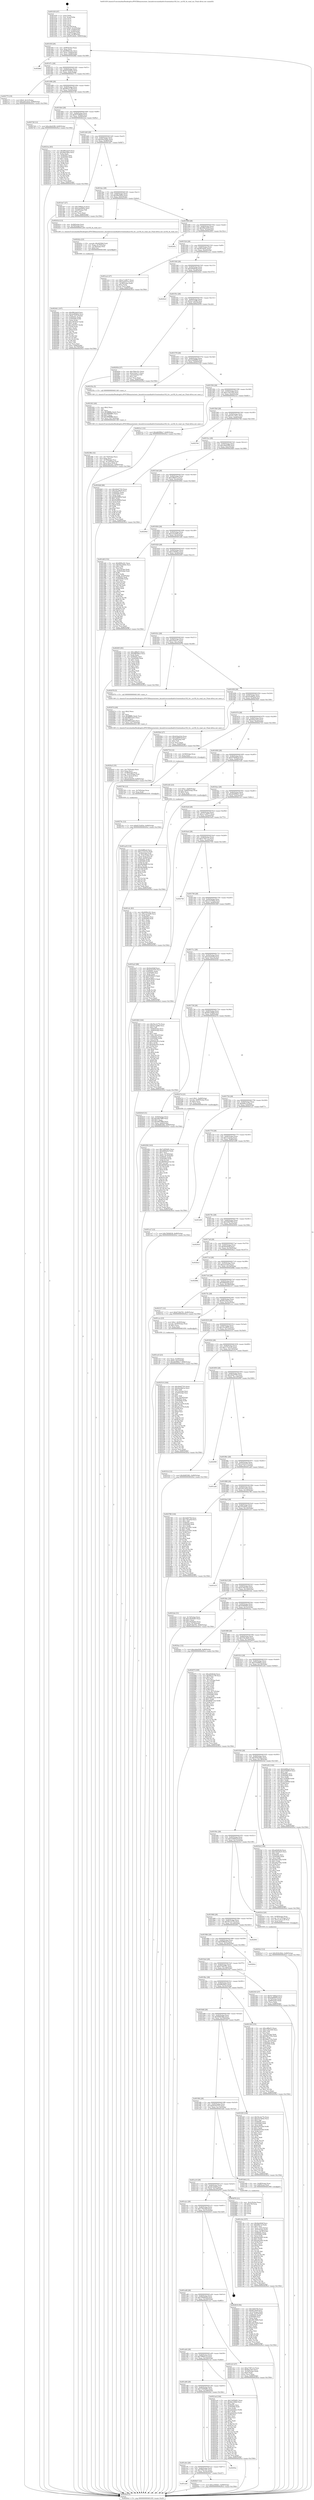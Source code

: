 digraph "0x401430" {
  label = "0x401430 (/mnt/c/Users/mathe/Desktop/tcc/POCII/binaries/extr_linuxdriversmediadvb-frontendsas102_fe.c_as102_fe_read_snr_Final-ollvm.out::main(0))"
  labelloc = "t"
  node[shape=record]

  Entry [label="",width=0.3,height=0.3,shape=circle,fillcolor=black,style=filled]
  "0x40145f" [label="{
     0x40145f [29]\l
     | [instrs]\l
     &nbsp;&nbsp;0x40145f \<+3\>: mov -0x80(%rbp),%eax\l
     &nbsp;&nbsp;0x401462 \<+2\>: mov %eax,%ecx\l
     &nbsp;&nbsp;0x401464 \<+6\>: sub $0x80f0e341,%ecx\l
     &nbsp;&nbsp;0x40146a \<+6\>: mov %eax,-0x84(%rbp)\l
     &nbsp;&nbsp;0x401470 \<+6\>: mov %ecx,-0x88(%rbp)\l
     &nbsp;&nbsp;0x401476 \<+6\>: je 00000000004028bf \<main+0x148f\>\l
  }"]
  "0x4028bf" [label="{
     0x4028bf\l
  }", style=dashed]
  "0x40147c" [label="{
     0x40147c [28]\l
     | [instrs]\l
     &nbsp;&nbsp;0x40147c \<+5\>: jmp 0000000000401481 \<main+0x51\>\l
     &nbsp;&nbsp;0x401481 \<+6\>: mov -0x84(%rbp),%eax\l
     &nbsp;&nbsp;0x401487 \<+5\>: sub $0x837b565e,%eax\l
     &nbsp;&nbsp;0x40148c \<+6\>: mov %eax,-0x8c(%rbp)\l
     &nbsp;&nbsp;0x401492 \<+6\>: je 0000000000402775 \<main+0x1345\>\l
  }"]
  Exit [label="",width=0.3,height=0.3,shape=circle,fillcolor=black,style=filled,peripheries=2]
  "0x402775" [label="{
     0x402775 [19]\l
     | [instrs]\l
     &nbsp;&nbsp;0x402775 \<+7\>: movl $0x0,-0x3c(%rbp)\l
     &nbsp;&nbsp;0x40277c \<+7\>: movl $0x2d51e4cd,-0x80(%rbp)\l
     &nbsp;&nbsp;0x402783 \<+5\>: jmp 00000000004029cd \<main+0x159d\>\l
  }"]
  "0x401498" [label="{
     0x401498 [28]\l
     | [instrs]\l
     &nbsp;&nbsp;0x401498 \<+5\>: jmp 000000000040149d \<main+0x6d\>\l
     &nbsp;&nbsp;0x40149d \<+6\>: mov -0x84(%rbp),%eax\l
     &nbsp;&nbsp;0x4014a3 \<+5\>: sub $0x90e217f9,%eax\l
     &nbsp;&nbsp;0x4014a8 \<+6\>: mov %eax,-0x90(%rbp)\l
     &nbsp;&nbsp;0x4014ae \<+6\>: je 0000000000402728 \<main+0x12f8\>\l
  }"]
  "0x40274c" [label="{
     0x40274c [12]\l
     | [instrs]\l
     &nbsp;&nbsp;0x40274c \<+7\>: movl $0x837b565e,-0x80(%rbp)\l
     &nbsp;&nbsp;0x402753 \<+5\>: jmp 00000000004029cd \<main+0x159d\>\l
  }"]
  "0x402728" [label="{
     0x402728 [12]\l
     | [instrs]\l
     &nbsp;&nbsp;0x402728 \<+7\>: movl $0xcb6e93f8,-0x80(%rbp)\l
     &nbsp;&nbsp;0x40272f \<+5\>: jmp 00000000004029cd \<main+0x159d\>\l
  }"]
  "0x4014b4" [label="{
     0x4014b4 [28]\l
     | [instrs]\l
     &nbsp;&nbsp;0x4014b4 \<+5\>: jmp 00000000004014b9 \<main+0x89\>\l
     &nbsp;&nbsp;0x4014b9 \<+6\>: mov -0x84(%rbp),%eax\l
     &nbsp;&nbsp;0x4014bf \<+5\>: sub $0x917b86a0,%eax\l
     &nbsp;&nbsp;0x4014c4 \<+6\>: mov %eax,-0x94(%rbp)\l
     &nbsp;&nbsp;0x4014ca \<+6\>: je 00000000004023ca \<main+0xf9a\>\l
  }"]
  "0x402740" [label="{
     0x402740 [12]\l
     | [instrs]\l
     &nbsp;&nbsp;0x402740 \<+4\>: mov -0x70(%rbp),%rax\l
     &nbsp;&nbsp;0x402744 \<+3\>: mov %rax,%rdi\l
     &nbsp;&nbsp;0x402747 \<+5\>: call 0000000000401030 \<free@plt\>\l
     | [calls]\l
     &nbsp;&nbsp;0x401030 \{1\} (unknown)\l
  }"]
  "0x4023ca" [label="{
     0x4023ca [83]\l
     | [instrs]\l
     &nbsp;&nbsp;0x4023ca \<+5\>: mov $0x99b3efc9,%eax\l
     &nbsp;&nbsp;0x4023cf \<+5\>: mov $0x98ef380a,%ecx\l
     &nbsp;&nbsp;0x4023d4 \<+2\>: xor %edx,%edx\l
     &nbsp;&nbsp;0x4023d6 \<+7\>: mov 0x40505c,%esi\l
     &nbsp;&nbsp;0x4023dd \<+7\>: mov 0x405060,%edi\l
     &nbsp;&nbsp;0x4023e4 \<+3\>: sub $0x1,%edx\l
     &nbsp;&nbsp;0x4023e7 \<+3\>: mov %esi,%r8d\l
     &nbsp;&nbsp;0x4023ea \<+3\>: add %edx,%r8d\l
     &nbsp;&nbsp;0x4023ed \<+4\>: imul %r8d,%esi\l
     &nbsp;&nbsp;0x4023f1 \<+3\>: and $0x1,%esi\l
     &nbsp;&nbsp;0x4023f4 \<+3\>: cmp $0x0,%esi\l
     &nbsp;&nbsp;0x4023f7 \<+4\>: sete %r9b\l
     &nbsp;&nbsp;0x4023fb \<+3\>: cmp $0xa,%edi\l
     &nbsp;&nbsp;0x4023fe \<+4\>: setl %r10b\l
     &nbsp;&nbsp;0x402402 \<+3\>: mov %r9b,%r11b\l
     &nbsp;&nbsp;0x402405 \<+3\>: and %r10b,%r11b\l
     &nbsp;&nbsp;0x402408 \<+3\>: xor %r10b,%r9b\l
     &nbsp;&nbsp;0x40240b \<+3\>: or %r9b,%r11b\l
     &nbsp;&nbsp;0x40240e \<+4\>: test $0x1,%r11b\l
     &nbsp;&nbsp;0x402412 \<+3\>: cmovne %ecx,%eax\l
     &nbsp;&nbsp;0x402415 \<+3\>: mov %eax,-0x80(%rbp)\l
     &nbsp;&nbsp;0x402418 \<+5\>: jmp 00000000004029cd \<main+0x159d\>\l
  }"]
  "0x4014d0" [label="{
     0x4014d0 [28]\l
     | [instrs]\l
     &nbsp;&nbsp;0x4014d0 \<+5\>: jmp 00000000004014d5 \<main+0xa5\>\l
     &nbsp;&nbsp;0x4014d5 \<+6\>: mov -0x84(%rbp),%eax\l
     &nbsp;&nbsp;0x4014db \<+5\>: sub $0x94a2564e,%eax\l
     &nbsp;&nbsp;0x4014e0 \<+6\>: mov %eax,-0x98(%rbp)\l
     &nbsp;&nbsp;0x4014e6 \<+6\>: je 0000000000401de7 \<main+0x9b7\>\l
  }"]
  "0x4025e3" [label="{
     0x4025e3 [12]\l
     | [instrs]\l
     &nbsp;&nbsp;0x4025e3 \<+7\>: movl $0x563b30b2,-0x80(%rbp)\l
     &nbsp;&nbsp;0x4025ea \<+5\>: jmp 00000000004029cd \<main+0x159d\>\l
  }"]
  "0x401de7" [label="{
     0x401de7 [27]\l
     | [instrs]\l
     &nbsp;&nbsp;0x401de7 \<+5\>: mov $0x799641c4,%eax\l
     &nbsp;&nbsp;0x401dec \<+5\>: mov $0x53e0985e,%ecx\l
     &nbsp;&nbsp;0x401df1 \<+3\>: mov -0x2f(%rbp),%dl\l
     &nbsp;&nbsp;0x401df4 \<+3\>: test $0x1,%dl\l
     &nbsp;&nbsp;0x401df7 \<+3\>: cmovne %ecx,%eax\l
     &nbsp;&nbsp;0x401dfa \<+3\>: mov %eax,-0x80(%rbp)\l
     &nbsp;&nbsp;0x401dfd \<+5\>: jmp 00000000004029cd \<main+0x159d\>\l
  }"]
  "0x4014ec" [label="{
     0x4014ec [28]\l
     | [instrs]\l
     &nbsp;&nbsp;0x4014ec \<+5\>: jmp 00000000004014f1 \<main+0xc1\>\l
     &nbsp;&nbsp;0x4014f1 \<+6\>: mov -0x84(%rbp),%eax\l
     &nbsp;&nbsp;0x4014f7 \<+5\>: sub $0x98ef380a,%eax\l
     &nbsp;&nbsp;0x4014fc \<+6\>: mov %eax,-0x9c(%rbp)\l
     &nbsp;&nbsp;0x401502 \<+6\>: je 000000000040241d \<main+0xfed\>\l
  }"]
  "0x402441" [label="{
     0x402441 [107]\l
     | [instrs]\l
     &nbsp;&nbsp;0x402441 \<+5\>: mov $0x99b3efc9,%esi\l
     &nbsp;&nbsp;0x402446 \<+5\>: mov $0x4e66fdb4,%ecx\l
     &nbsp;&nbsp;0x40244b \<+7\>: movl $0x0,-0x7c(%rbp)\l
     &nbsp;&nbsp;0x402452 \<+7\>: mov 0x40505c,%edx\l
     &nbsp;&nbsp;0x402459 \<+8\>: mov 0x405060,%r8d\l
     &nbsp;&nbsp;0x402461 \<+3\>: mov %edx,%r9d\l
     &nbsp;&nbsp;0x402464 \<+7\>: add $0xc3918327,%r9d\l
     &nbsp;&nbsp;0x40246b \<+4\>: sub $0x1,%r9d\l
     &nbsp;&nbsp;0x40246f \<+7\>: sub $0xc3918327,%r9d\l
     &nbsp;&nbsp;0x402476 \<+4\>: imul %r9d,%edx\l
     &nbsp;&nbsp;0x40247a \<+3\>: and $0x1,%edx\l
     &nbsp;&nbsp;0x40247d \<+3\>: cmp $0x0,%edx\l
     &nbsp;&nbsp;0x402480 \<+4\>: sete %r10b\l
     &nbsp;&nbsp;0x402484 \<+4\>: cmp $0xa,%r8d\l
     &nbsp;&nbsp;0x402488 \<+4\>: setl %r11b\l
     &nbsp;&nbsp;0x40248c \<+3\>: mov %r10b,%bl\l
     &nbsp;&nbsp;0x40248f \<+3\>: and %r11b,%bl\l
     &nbsp;&nbsp;0x402492 \<+3\>: xor %r11b,%r10b\l
     &nbsp;&nbsp;0x402495 \<+3\>: or %r10b,%bl\l
     &nbsp;&nbsp;0x402498 \<+3\>: test $0x1,%bl\l
     &nbsp;&nbsp;0x40249b \<+3\>: cmovne %ecx,%esi\l
     &nbsp;&nbsp;0x40249e \<+3\>: mov %esi,-0x80(%rbp)\l
     &nbsp;&nbsp;0x4024a1 \<+6\>: mov %eax,-0x178(%rbp)\l
     &nbsp;&nbsp;0x4024a7 \<+5\>: jmp 00000000004029cd \<main+0x159d\>\l
  }"]
  "0x40241d" [label="{
     0x40241d [13]\l
     | [instrs]\l
     &nbsp;&nbsp;0x40241d \<+4\>: mov -0x58(%rbp),%rdi\l
     &nbsp;&nbsp;0x402421 \<+4\>: mov -0x70(%rbp),%rsi\l
     &nbsp;&nbsp;0x402425 \<+5\>: call 0000000000401240 \<as102_fe_read_snr\>\l
     | [calls]\l
     &nbsp;&nbsp;0x401240 \{1\} (/mnt/c/Users/mathe/Desktop/tcc/POCII/binaries/extr_linuxdriversmediadvb-frontendsas102_fe.c_as102_fe_read_snr_Final-ollvm.out::as102_fe_read_snr)\l
  }"]
  "0x401508" [label="{
     0x401508 [28]\l
     | [instrs]\l
     &nbsp;&nbsp;0x401508 \<+5\>: jmp 000000000040150d \<main+0xdd\>\l
     &nbsp;&nbsp;0x40150d \<+6\>: mov -0x84(%rbp),%eax\l
     &nbsp;&nbsp;0x401513 \<+5\>: sub $0x99b3efc9,%eax\l
     &nbsp;&nbsp;0x401518 \<+6\>: mov %eax,-0xa0(%rbp)\l
     &nbsp;&nbsp;0x40151e \<+6\>: je 000000000040295c \<main+0x152c\>\l
  }"]
  "0x40242a" [label="{
     0x40242a [23]\l
     | [instrs]\l
     &nbsp;&nbsp;0x40242a \<+10\>: movabs $0x4030b6,%rdi\l
     &nbsp;&nbsp;0x402434 \<+3\>: mov %eax,-0x78(%rbp)\l
     &nbsp;&nbsp;0x402437 \<+3\>: mov -0x78(%rbp),%esi\l
     &nbsp;&nbsp;0x40243a \<+2\>: mov $0x0,%al\l
     &nbsp;&nbsp;0x40243c \<+5\>: call 0000000000401040 \<printf@plt\>\l
     | [calls]\l
     &nbsp;&nbsp;0x401040 \{1\} (unknown)\l
  }"]
  "0x40295c" [label="{
     0x40295c\l
  }", style=dashed]
  "0x401524" [label="{
     0x401524 [28]\l
     | [instrs]\l
     &nbsp;&nbsp;0x401524 \<+5\>: jmp 0000000000401529 \<main+0xf9\>\l
     &nbsp;&nbsp;0x401529 \<+6\>: mov -0x84(%rbp),%eax\l
     &nbsp;&nbsp;0x40152f \<+5\>: sub $0x9f1dd2fc,%eax\l
     &nbsp;&nbsp;0x401534 \<+6\>: mov %eax,-0xa4(%rbp)\l
     &nbsp;&nbsp;0x40153a \<+6\>: je 0000000000401ac2 \<main+0x692\>\l
  }"]
  "0x40238b" [label="{
     0x40238b [32]\l
     | [instrs]\l
     &nbsp;&nbsp;0x40238b \<+6\>: mov -0x174(%rbp),%ecx\l
     &nbsp;&nbsp;0x402391 \<+3\>: imul %eax,%ecx\l
     &nbsp;&nbsp;0x402394 \<+4\>: mov -0x70(%rbp),%rsi\l
     &nbsp;&nbsp;0x402398 \<+4\>: movslq -0x74(%rbp),%rdi\l
     &nbsp;&nbsp;0x40239c \<+3\>: mov %ecx,(%rsi,%rdi,4)\l
     &nbsp;&nbsp;0x40239f \<+7\>: movl $0x414623d3,-0x80(%rbp)\l
     &nbsp;&nbsp;0x4023a6 \<+5\>: jmp 00000000004029cd \<main+0x159d\>\l
  }"]
  "0x401ac2" [label="{
     0x401ac2 [27]\l
     | [instrs]\l
     &nbsp;&nbsp;0x401ac2 \<+5\>: mov $0xe11a9b77,%eax\l
     &nbsp;&nbsp;0x401ac7 \<+5\>: mov $0x2ab5e514,%ecx\l
     &nbsp;&nbsp;0x401acc \<+3\>: mov -0x38(%rbp),%edx\l
     &nbsp;&nbsp;0x401acf \<+3\>: cmp $0x2,%edx\l
     &nbsp;&nbsp;0x401ad2 \<+3\>: cmovne %ecx,%eax\l
     &nbsp;&nbsp;0x401ad5 \<+3\>: mov %eax,-0x80(%rbp)\l
     &nbsp;&nbsp;0x401ad8 \<+5\>: jmp 00000000004029cd \<main+0x159d\>\l
  }"]
  "0x401540" [label="{
     0x401540 [28]\l
     | [instrs]\l
     &nbsp;&nbsp;0x401540 \<+5\>: jmp 0000000000401545 \<main+0x115\>\l
     &nbsp;&nbsp;0x401545 \<+6\>: mov -0x84(%rbp),%eax\l
     &nbsp;&nbsp;0x40154b \<+5\>: sub $0xa64dfc6d,%eax\l
     &nbsp;&nbsp;0x401550 \<+6\>: mov %eax,-0xa8(%rbp)\l
     &nbsp;&nbsp;0x401556 \<+6\>: je 00000000004029a5 \<main+0x1575\>\l
  }"]
  "0x4029cd" [label="{
     0x4029cd [5]\l
     | [instrs]\l
     &nbsp;&nbsp;0x4029cd \<+5\>: jmp 000000000040145f \<main+0x2f\>\l
  }"]
  "0x401430" [label="{
     0x401430 [47]\l
     | [instrs]\l
     &nbsp;&nbsp;0x401430 \<+1\>: push %rbp\l
     &nbsp;&nbsp;0x401431 \<+3\>: mov %rsp,%rbp\l
     &nbsp;&nbsp;0x401434 \<+2\>: push %r15\l
     &nbsp;&nbsp;0x401436 \<+2\>: push %r14\l
     &nbsp;&nbsp;0x401438 \<+2\>: push %r13\l
     &nbsp;&nbsp;0x40143a \<+2\>: push %r12\l
     &nbsp;&nbsp;0x40143c \<+1\>: push %rbx\l
     &nbsp;&nbsp;0x40143d \<+7\>: sub $0x158,%rsp\l
     &nbsp;&nbsp;0x401444 \<+7\>: movl $0x0,-0x3c(%rbp)\l
     &nbsp;&nbsp;0x40144b \<+3\>: mov %edi,-0x40(%rbp)\l
     &nbsp;&nbsp;0x40144e \<+4\>: mov %rsi,-0x48(%rbp)\l
     &nbsp;&nbsp;0x401452 \<+3\>: mov -0x40(%rbp),%edi\l
     &nbsp;&nbsp;0x401455 \<+3\>: mov %edi,-0x38(%rbp)\l
     &nbsp;&nbsp;0x401458 \<+7\>: movl $0x9f1dd2fc,-0x80(%rbp)\l
  }"]
  "0x402363" [label="{
     0x402363 [40]\l
     | [instrs]\l
     &nbsp;&nbsp;0x402363 \<+5\>: mov $0x2,%ecx\l
     &nbsp;&nbsp;0x402368 \<+1\>: cltd\l
     &nbsp;&nbsp;0x402369 \<+2\>: idiv %ecx\l
     &nbsp;&nbsp;0x40236b \<+6\>: imul $0xfffffffe,%edx,%ecx\l
     &nbsp;&nbsp;0x402371 \<+6\>: sub $0x4886ff85,%ecx\l
     &nbsp;&nbsp;0x402377 \<+3\>: add $0x1,%ecx\l
     &nbsp;&nbsp;0x40237a \<+6\>: add $0x4886ff85,%ecx\l
     &nbsp;&nbsp;0x402380 \<+6\>: mov %ecx,-0x174(%rbp)\l
     &nbsp;&nbsp;0x402386 \<+5\>: call 0000000000401160 \<next_i\>\l
     | [calls]\l
     &nbsp;&nbsp;0x401160 \{1\} (/mnt/c/Users/mathe/Desktop/tcc/POCII/binaries/extr_linuxdriversmediadvb-frontendsas102_fe.c_as102_fe_read_snr_Final-ollvm.out::next_i)\l
  }"]
  "0x4029a5" [label="{
     0x4029a5\l
  }", style=dashed]
  "0x40155c" [label="{
     0x40155c [28]\l
     | [instrs]\l
     &nbsp;&nbsp;0x40155c \<+5\>: jmp 0000000000401561 \<main+0x131\>\l
     &nbsp;&nbsp;0x401561 \<+6\>: mov -0x84(%rbp),%eax\l
     &nbsp;&nbsp;0x401567 \<+5\>: sub $0xba7addfb,%eax\l
     &nbsp;&nbsp;0x40156c \<+6\>: mov %eax,-0xac(%rbp)\l
     &nbsp;&nbsp;0x401572 \<+6\>: je 000000000040205d \<main+0xc2d\>\l
  }"]
  "0x402294" [label="{
     0x402294 [163]\l
     | [instrs]\l
     &nbsp;&nbsp;0x402294 \<+5\>: mov $0x7e959d91,%ecx\l
     &nbsp;&nbsp;0x402299 \<+5\>: mov $0xb80bb4d,%edx\l
     &nbsp;&nbsp;0x40229e \<+3\>: mov $0x1,%sil\l
     &nbsp;&nbsp;0x4022a1 \<+4\>: mov %rax,-0x70(%rbp)\l
     &nbsp;&nbsp;0x4022a5 \<+7\>: movl $0x0,-0x74(%rbp)\l
     &nbsp;&nbsp;0x4022ac \<+8\>: mov 0x40505c,%r8d\l
     &nbsp;&nbsp;0x4022b4 \<+8\>: mov 0x405060,%r9d\l
     &nbsp;&nbsp;0x4022bc \<+3\>: mov %r8d,%r10d\l
     &nbsp;&nbsp;0x4022bf \<+7\>: sub $0xd85905e0,%r10d\l
     &nbsp;&nbsp;0x4022c6 \<+4\>: sub $0x1,%r10d\l
     &nbsp;&nbsp;0x4022ca \<+7\>: add $0xd85905e0,%r10d\l
     &nbsp;&nbsp;0x4022d1 \<+4\>: imul %r10d,%r8d\l
     &nbsp;&nbsp;0x4022d5 \<+4\>: and $0x1,%r8d\l
     &nbsp;&nbsp;0x4022d9 \<+4\>: cmp $0x0,%r8d\l
     &nbsp;&nbsp;0x4022dd \<+4\>: sete %r11b\l
     &nbsp;&nbsp;0x4022e1 \<+4\>: cmp $0xa,%r9d\l
     &nbsp;&nbsp;0x4022e5 \<+3\>: setl %bl\l
     &nbsp;&nbsp;0x4022e8 \<+3\>: mov %r11b,%r14b\l
     &nbsp;&nbsp;0x4022eb \<+4\>: xor $0xff,%r14b\l
     &nbsp;&nbsp;0x4022ef \<+3\>: mov %bl,%r15b\l
     &nbsp;&nbsp;0x4022f2 \<+4\>: xor $0xff,%r15b\l
     &nbsp;&nbsp;0x4022f6 \<+4\>: xor $0x0,%sil\l
     &nbsp;&nbsp;0x4022fa \<+3\>: mov %r14b,%r12b\l
     &nbsp;&nbsp;0x4022fd \<+4\>: and $0x0,%r12b\l
     &nbsp;&nbsp;0x402301 \<+3\>: and %sil,%r11b\l
     &nbsp;&nbsp;0x402304 \<+3\>: mov %r15b,%r13b\l
     &nbsp;&nbsp;0x402307 \<+4\>: and $0x0,%r13b\l
     &nbsp;&nbsp;0x40230b \<+3\>: and %sil,%bl\l
     &nbsp;&nbsp;0x40230e \<+3\>: or %r11b,%r12b\l
     &nbsp;&nbsp;0x402311 \<+3\>: or %bl,%r13b\l
     &nbsp;&nbsp;0x402314 \<+3\>: xor %r13b,%r12b\l
     &nbsp;&nbsp;0x402317 \<+3\>: or %r15b,%r14b\l
     &nbsp;&nbsp;0x40231a \<+4\>: xor $0xff,%r14b\l
     &nbsp;&nbsp;0x40231e \<+4\>: or $0x0,%sil\l
     &nbsp;&nbsp;0x402322 \<+3\>: and %sil,%r14b\l
     &nbsp;&nbsp;0x402325 \<+3\>: or %r14b,%r12b\l
     &nbsp;&nbsp;0x402328 \<+4\>: test $0x1,%r12b\l
     &nbsp;&nbsp;0x40232c \<+3\>: cmovne %edx,%ecx\l
     &nbsp;&nbsp;0x40232f \<+3\>: mov %ecx,-0x80(%rbp)\l
     &nbsp;&nbsp;0x402332 \<+5\>: jmp 00000000004029cd \<main+0x159d\>\l
  }"]
  "0x40205d" [label="{
     0x40205d [27]\l
     | [instrs]\l
     &nbsp;&nbsp;0x40205d \<+5\>: mov $0x7f04c521,%eax\l
     &nbsp;&nbsp;0x402062 \<+5\>: mov $0xcf16ee7c,%ecx\l
     &nbsp;&nbsp;0x402067 \<+3\>: mov -0x2e(%rbp),%dl\l
     &nbsp;&nbsp;0x40206a \<+3\>: test $0x1,%dl\l
     &nbsp;&nbsp;0x40206d \<+3\>: cmovne %ecx,%eax\l
     &nbsp;&nbsp;0x402070 \<+3\>: mov %eax,-0x80(%rbp)\l
     &nbsp;&nbsp;0x402073 \<+5\>: jmp 00000000004029cd \<main+0x159d\>\l
  }"]
  "0x401578" [label="{
     0x401578 [28]\l
     | [instrs]\l
     &nbsp;&nbsp;0x401578 \<+5\>: jmp 000000000040157d \<main+0x14d\>\l
     &nbsp;&nbsp;0x40157d \<+6\>: mov -0x84(%rbp),%eax\l
     &nbsp;&nbsp;0x401583 \<+5\>: sub $0xc0a66809,%eax\l
     &nbsp;&nbsp;0x401588 \<+6\>: mov %eax,-0xb0(%rbp)\l
     &nbsp;&nbsp;0x40158e \<+6\>: je 000000000040235e \<main+0xf2e\>\l
  }"]
  "0x401ab8" [label="{
     0x401ab8\l
  }", style=dashed]
  "0x40235e" [label="{
     0x40235e [5]\l
     | [instrs]\l
     &nbsp;&nbsp;0x40235e \<+5\>: call 0000000000401160 \<next_i\>\l
     | [calls]\l
     &nbsp;&nbsp;0x401160 \{1\} (/mnt/c/Users/mathe/Desktop/tcc/POCII/binaries/extr_linuxdriversmediadvb-frontendsas102_fe.c_as102_fe_read_snr_Final-ollvm.out::next_i)\l
  }"]
  "0x401594" [label="{
     0x401594 [28]\l
     | [instrs]\l
     &nbsp;&nbsp;0x401594 \<+5\>: jmp 0000000000401599 \<main+0x169\>\l
     &nbsp;&nbsp;0x401599 \<+6\>: mov -0x84(%rbp),%eax\l
     &nbsp;&nbsp;0x40159f \<+5\>: sub $0xc12b3160,%eax\l
     &nbsp;&nbsp;0x4015a4 \<+6\>: mov %eax,-0xb4(%rbp)\l
     &nbsp;&nbsp;0x4015aa \<+6\>: je 00000000004021e1 \<main+0xdb1\>\l
  }"]
  "0x4020e7" [label="{
     0x4020e7 [12]\l
     | [instrs]\l
     &nbsp;&nbsp;0x4020e7 \<+7\>: movl $0xce564fe1,-0x80(%rbp)\l
     &nbsp;&nbsp;0x4020ee \<+5\>: jmp 00000000004029cd \<main+0x159d\>\l
  }"]
  "0x4021e1" [label="{
     0x4021e1 [12]\l
     | [instrs]\l
     &nbsp;&nbsp;0x4021e1 \<+7\>: movl $0xdb0996a7,-0x80(%rbp)\l
     &nbsp;&nbsp;0x4021e8 \<+5\>: jmp 00000000004029cd \<main+0x159d\>\l
  }"]
  "0x4015b0" [label="{
     0x4015b0 [28]\l
     | [instrs]\l
     &nbsp;&nbsp;0x4015b0 \<+5\>: jmp 00000000004015b5 \<main+0x185\>\l
     &nbsp;&nbsp;0x4015b5 \<+6\>: mov -0x84(%rbp),%eax\l
     &nbsp;&nbsp;0x4015bb \<+5\>: sub $0xc6113011,%eax\l
     &nbsp;&nbsp;0x4015c0 \<+6\>: mov %eax,-0xb8(%rbp)\l
     &nbsp;&nbsp;0x4015c6 \<+6\>: je 0000000000402764 \<main+0x1334\>\l
  }"]
  "0x401a9c" [label="{
     0x401a9c [28]\l
     | [instrs]\l
     &nbsp;&nbsp;0x401a9c \<+5\>: jmp 0000000000401aa1 \<main+0x671\>\l
     &nbsp;&nbsp;0x401aa1 \<+6\>: mov -0x84(%rbp),%eax\l
     &nbsp;&nbsp;0x401aa7 \<+5\>: sub $0x7f04c521,%eax\l
     &nbsp;&nbsp;0x401aac \<+6\>: mov %eax,-0x16c(%rbp)\l
     &nbsp;&nbsp;0x401ab2 \<+6\>: je 00000000004020e7 \<main+0xcb7\>\l
  }"]
  "0x402764" [label="{
     0x402764\l
  }", style=dashed]
  "0x4015cc" [label="{
     0x4015cc [28]\l
     | [instrs]\l
     &nbsp;&nbsp;0x4015cc \<+5\>: jmp 00000000004015d1 \<main+0x1a1\>\l
     &nbsp;&nbsp;0x4015d1 \<+6\>: mov -0x84(%rbp),%eax\l
     &nbsp;&nbsp;0x4015d7 \<+5\>: sub $0xcb6e93f8,%eax\l
     &nbsp;&nbsp;0x4015dc \<+6\>: mov %eax,-0xbc(%rbp)\l
     &nbsp;&nbsp;0x4015e2 \<+6\>: je 00000000004024b8 \<main+0x1088\>\l
  }"]
  "0x40292e" [label="{
     0x40292e\l
  }", style=dashed]
  "0x4024b8" [label="{
     0x4024b8 [88]\l
     | [instrs]\l
     &nbsp;&nbsp;0x4024b8 \<+5\>: mov $0x26dd7703,%eax\l
     &nbsp;&nbsp;0x4024bd \<+5\>: mov $0x10cc6835,%ecx\l
     &nbsp;&nbsp;0x4024c2 \<+7\>: mov 0x40505c,%edx\l
     &nbsp;&nbsp;0x4024c9 \<+7\>: mov 0x405060,%esi\l
     &nbsp;&nbsp;0x4024d0 \<+2\>: mov %edx,%edi\l
     &nbsp;&nbsp;0x4024d2 \<+6\>: add $0x9526f85d,%edi\l
     &nbsp;&nbsp;0x4024d8 \<+3\>: sub $0x1,%edi\l
     &nbsp;&nbsp;0x4024db \<+6\>: sub $0x9526f85d,%edi\l
     &nbsp;&nbsp;0x4024e1 \<+3\>: imul %edi,%edx\l
     &nbsp;&nbsp;0x4024e4 \<+3\>: and $0x1,%edx\l
     &nbsp;&nbsp;0x4024e7 \<+3\>: cmp $0x0,%edx\l
     &nbsp;&nbsp;0x4024ea \<+4\>: sete %r8b\l
     &nbsp;&nbsp;0x4024ee \<+3\>: cmp $0xa,%esi\l
     &nbsp;&nbsp;0x4024f1 \<+4\>: setl %r9b\l
     &nbsp;&nbsp;0x4024f5 \<+3\>: mov %r8b,%r10b\l
     &nbsp;&nbsp;0x4024f8 \<+3\>: and %r9b,%r10b\l
     &nbsp;&nbsp;0x4024fb \<+3\>: xor %r9b,%r8b\l
     &nbsp;&nbsp;0x4024fe \<+3\>: or %r8b,%r10b\l
     &nbsp;&nbsp;0x402501 \<+4\>: test $0x1,%r10b\l
     &nbsp;&nbsp;0x402505 \<+3\>: cmovne %ecx,%eax\l
     &nbsp;&nbsp;0x402508 \<+3\>: mov %eax,-0x80(%rbp)\l
     &nbsp;&nbsp;0x40250b \<+5\>: jmp 00000000004029cd \<main+0x159d\>\l
  }"]
  "0x4015e8" [label="{
     0x4015e8 [28]\l
     | [instrs]\l
     &nbsp;&nbsp;0x4015e8 \<+5\>: jmp 00000000004015ed \<main+0x1bd\>\l
     &nbsp;&nbsp;0x4015ed \<+6\>: mov -0x84(%rbp),%eax\l
     &nbsp;&nbsp;0x4015f3 \<+5\>: sub $0xcdf8ef13,%eax\l
     &nbsp;&nbsp;0x4015f8 \<+6\>: mov %eax,-0xc0(%rbp)\l
     &nbsp;&nbsp;0x4015fe \<+6\>: je 000000000040290d \<main+0x14dd\>\l
  }"]
  "0x401a80" [label="{
     0x401a80 [28]\l
     | [instrs]\l
     &nbsp;&nbsp;0x401a80 \<+5\>: jmp 0000000000401a85 \<main+0x655\>\l
     &nbsp;&nbsp;0x401a85 \<+6\>: mov -0x84(%rbp),%eax\l
     &nbsp;&nbsp;0x401a8b \<+5\>: sub $0x7e959d91,%eax\l
     &nbsp;&nbsp;0x401a90 \<+6\>: mov %eax,-0x168(%rbp)\l
     &nbsp;&nbsp;0x401a96 \<+6\>: je 000000000040292e \<main+0x14fe\>\l
  }"]
  "0x40290d" [label="{
     0x40290d\l
  }", style=dashed]
  "0x401604" [label="{
     0x401604 [28]\l
     | [instrs]\l
     &nbsp;&nbsp;0x401604 \<+5\>: jmp 0000000000401609 \<main+0x1d9\>\l
     &nbsp;&nbsp;0x401609 \<+6\>: mov -0x84(%rbp),%eax\l
     &nbsp;&nbsp;0x40160f \<+5\>: sub $0xce2cfa80,%eax\l
     &nbsp;&nbsp;0x401614 \<+6\>: mov %eax,-0xc4(%rbp)\l
     &nbsp;&nbsp;0x40161a \<+6\>: je 0000000000401d4f \<main+0x91f\>\l
  }"]
  "0x4021ed" [label="{
     0x4021ed [144]\l
     | [instrs]\l
     &nbsp;&nbsp;0x4021ed \<+5\>: mov $0x7e959d91,%eax\l
     &nbsp;&nbsp;0x4021f2 \<+5\>: mov $0xf6e109b8,%ecx\l
     &nbsp;&nbsp;0x4021f7 \<+2\>: mov $0x1,%dl\l
     &nbsp;&nbsp;0x4021f9 \<+7\>: mov 0x40505c,%esi\l
     &nbsp;&nbsp;0x402200 \<+7\>: mov 0x405060,%edi\l
     &nbsp;&nbsp;0x402207 \<+3\>: mov %esi,%r8d\l
     &nbsp;&nbsp;0x40220a \<+7\>: sub $0xab2bd4a3,%r8d\l
     &nbsp;&nbsp;0x402211 \<+4\>: sub $0x1,%r8d\l
     &nbsp;&nbsp;0x402215 \<+7\>: add $0xab2bd4a3,%r8d\l
     &nbsp;&nbsp;0x40221c \<+4\>: imul %r8d,%esi\l
     &nbsp;&nbsp;0x402220 \<+3\>: and $0x1,%esi\l
     &nbsp;&nbsp;0x402223 \<+3\>: cmp $0x0,%esi\l
     &nbsp;&nbsp;0x402226 \<+4\>: sete %r9b\l
     &nbsp;&nbsp;0x40222a \<+3\>: cmp $0xa,%edi\l
     &nbsp;&nbsp;0x40222d \<+4\>: setl %r10b\l
     &nbsp;&nbsp;0x402231 \<+3\>: mov %r9b,%r11b\l
     &nbsp;&nbsp;0x402234 \<+4\>: xor $0xff,%r11b\l
     &nbsp;&nbsp;0x402238 \<+3\>: mov %r10b,%bl\l
     &nbsp;&nbsp;0x40223b \<+3\>: xor $0xff,%bl\l
     &nbsp;&nbsp;0x40223e \<+3\>: xor $0x1,%dl\l
     &nbsp;&nbsp;0x402241 \<+3\>: mov %r11b,%r14b\l
     &nbsp;&nbsp;0x402244 \<+4\>: and $0xff,%r14b\l
     &nbsp;&nbsp;0x402248 \<+3\>: and %dl,%r9b\l
     &nbsp;&nbsp;0x40224b \<+3\>: mov %bl,%r15b\l
     &nbsp;&nbsp;0x40224e \<+4\>: and $0xff,%r15b\l
     &nbsp;&nbsp;0x402252 \<+3\>: and %dl,%r10b\l
     &nbsp;&nbsp;0x402255 \<+3\>: or %r9b,%r14b\l
     &nbsp;&nbsp;0x402258 \<+3\>: or %r10b,%r15b\l
     &nbsp;&nbsp;0x40225b \<+3\>: xor %r15b,%r14b\l
     &nbsp;&nbsp;0x40225e \<+3\>: or %bl,%r11b\l
     &nbsp;&nbsp;0x402261 \<+4\>: xor $0xff,%r11b\l
     &nbsp;&nbsp;0x402265 \<+3\>: or $0x1,%dl\l
     &nbsp;&nbsp;0x402268 \<+3\>: and %dl,%r11b\l
     &nbsp;&nbsp;0x40226b \<+3\>: or %r11b,%r14b\l
     &nbsp;&nbsp;0x40226e \<+4\>: test $0x1,%r14b\l
     &nbsp;&nbsp;0x402272 \<+3\>: cmovne %ecx,%eax\l
     &nbsp;&nbsp;0x402275 \<+3\>: mov %eax,-0x80(%rbp)\l
     &nbsp;&nbsp;0x402278 \<+5\>: jmp 00000000004029cd \<main+0x159d\>\l
  }"]
  "0x401d4f" [label="{
     0x401d4f [152]\l
     | [instrs]\l
     &nbsp;&nbsp;0x401d4f \<+5\>: mov $0x80f0e341,%eax\l
     &nbsp;&nbsp;0x401d54 \<+5\>: mov $0x94a2564e,%ecx\l
     &nbsp;&nbsp;0x401d59 \<+2\>: mov $0x1,%dl\l
     &nbsp;&nbsp;0x401d5b \<+2\>: xor %esi,%esi\l
     &nbsp;&nbsp;0x401d5d \<+3\>: mov -0x5c(%rbp),%edi\l
     &nbsp;&nbsp;0x401d60 \<+3\>: cmp -0x50(%rbp),%edi\l
     &nbsp;&nbsp;0x401d63 \<+4\>: setl %r8b\l
     &nbsp;&nbsp;0x401d67 \<+4\>: and $0x1,%r8b\l
     &nbsp;&nbsp;0x401d6b \<+4\>: mov %r8b,-0x2f(%rbp)\l
     &nbsp;&nbsp;0x401d6f \<+7\>: mov 0x40505c,%edi\l
     &nbsp;&nbsp;0x401d76 \<+8\>: mov 0x405060,%r9d\l
     &nbsp;&nbsp;0x401d7e \<+3\>: sub $0x1,%esi\l
     &nbsp;&nbsp;0x401d81 \<+3\>: mov %edi,%r10d\l
     &nbsp;&nbsp;0x401d84 \<+3\>: add %esi,%r10d\l
     &nbsp;&nbsp;0x401d87 \<+4\>: imul %r10d,%edi\l
     &nbsp;&nbsp;0x401d8b \<+3\>: and $0x1,%edi\l
     &nbsp;&nbsp;0x401d8e \<+3\>: cmp $0x0,%edi\l
     &nbsp;&nbsp;0x401d91 \<+4\>: sete %r8b\l
     &nbsp;&nbsp;0x401d95 \<+4\>: cmp $0xa,%r9d\l
     &nbsp;&nbsp;0x401d99 \<+4\>: setl %r11b\l
     &nbsp;&nbsp;0x401d9d \<+3\>: mov %r8b,%bl\l
     &nbsp;&nbsp;0x401da0 \<+3\>: xor $0xff,%bl\l
     &nbsp;&nbsp;0x401da3 \<+3\>: mov %r11b,%r14b\l
     &nbsp;&nbsp;0x401da6 \<+4\>: xor $0xff,%r14b\l
     &nbsp;&nbsp;0x401daa \<+3\>: xor $0x1,%dl\l
     &nbsp;&nbsp;0x401dad \<+3\>: mov %bl,%r15b\l
     &nbsp;&nbsp;0x401db0 \<+4\>: and $0xff,%r15b\l
     &nbsp;&nbsp;0x401db4 \<+3\>: and %dl,%r8b\l
     &nbsp;&nbsp;0x401db7 \<+3\>: mov %r14b,%r12b\l
     &nbsp;&nbsp;0x401dba \<+4\>: and $0xff,%r12b\l
     &nbsp;&nbsp;0x401dbe \<+3\>: and %dl,%r11b\l
     &nbsp;&nbsp;0x401dc1 \<+3\>: or %r8b,%r15b\l
     &nbsp;&nbsp;0x401dc4 \<+3\>: or %r11b,%r12b\l
     &nbsp;&nbsp;0x401dc7 \<+3\>: xor %r12b,%r15b\l
     &nbsp;&nbsp;0x401dca \<+3\>: or %r14b,%bl\l
     &nbsp;&nbsp;0x401dcd \<+3\>: xor $0xff,%bl\l
     &nbsp;&nbsp;0x401dd0 \<+3\>: or $0x1,%dl\l
     &nbsp;&nbsp;0x401dd3 \<+2\>: and %dl,%bl\l
     &nbsp;&nbsp;0x401dd5 \<+3\>: or %bl,%r15b\l
     &nbsp;&nbsp;0x401dd8 \<+4\>: test $0x1,%r15b\l
     &nbsp;&nbsp;0x401ddc \<+3\>: cmovne %ecx,%eax\l
     &nbsp;&nbsp;0x401ddf \<+3\>: mov %eax,-0x80(%rbp)\l
     &nbsp;&nbsp;0x401de2 \<+5\>: jmp 00000000004029cd \<main+0x159d\>\l
  }"]
  "0x401620" [label="{
     0x401620 [28]\l
     | [instrs]\l
     &nbsp;&nbsp;0x401620 \<+5\>: jmp 0000000000401625 \<main+0x1f5\>\l
     &nbsp;&nbsp;0x401625 \<+6\>: mov -0x84(%rbp),%eax\l
     &nbsp;&nbsp;0x40162b \<+5\>: sub $0xce564fe1,%eax\l
     &nbsp;&nbsp;0x401630 \<+6\>: mov %eax,-0xc8(%rbp)\l
     &nbsp;&nbsp;0x401636 \<+6\>: je 00000000004020f3 \<main+0xcc3\>\l
  }"]
  "0x4020a5" [label="{
     0x4020a5 [35]\l
     | [instrs]\l
     &nbsp;&nbsp;0x4020a5 \<+6\>: mov -0x170(%rbp),%ecx\l
     &nbsp;&nbsp;0x4020ab \<+3\>: imul %eax,%ecx\l
     &nbsp;&nbsp;0x4020ae \<+4\>: mov -0x58(%rbp),%rsi\l
     &nbsp;&nbsp;0x4020b2 \<+4\>: movslq -0x5c(%rbp),%rdi\l
     &nbsp;&nbsp;0x4020b6 \<+4\>: mov (%rsi,%rdi,8),%rsi\l
     &nbsp;&nbsp;0x4020ba \<+2\>: mov %ecx,(%rsi)\l
     &nbsp;&nbsp;0x4020bc \<+7\>: movl $0xed3d245f,-0x80(%rbp)\l
     &nbsp;&nbsp;0x4020c3 \<+5\>: jmp 00000000004029cd \<main+0x159d\>\l
  }"]
  "0x4020f3" [label="{
     0x4020f3 [83]\l
     | [instrs]\l
     &nbsp;&nbsp;0x4020f3 \<+5\>: mov $0xcdf8ef13,%eax\l
     &nbsp;&nbsp;0x4020f8 \<+5\>: mov $0x68836fa3,%ecx\l
     &nbsp;&nbsp;0x4020fd \<+2\>: xor %edx,%edx\l
     &nbsp;&nbsp;0x4020ff \<+7\>: mov 0x40505c,%esi\l
     &nbsp;&nbsp;0x402106 \<+7\>: mov 0x405060,%edi\l
     &nbsp;&nbsp;0x40210d \<+3\>: sub $0x1,%edx\l
     &nbsp;&nbsp;0x402110 \<+3\>: mov %esi,%r8d\l
     &nbsp;&nbsp;0x402113 \<+3\>: add %edx,%r8d\l
     &nbsp;&nbsp;0x402116 \<+4\>: imul %r8d,%esi\l
     &nbsp;&nbsp;0x40211a \<+3\>: and $0x1,%esi\l
     &nbsp;&nbsp;0x40211d \<+3\>: cmp $0x0,%esi\l
     &nbsp;&nbsp;0x402120 \<+4\>: sete %r9b\l
     &nbsp;&nbsp;0x402124 \<+3\>: cmp $0xa,%edi\l
     &nbsp;&nbsp;0x402127 \<+4\>: setl %r10b\l
     &nbsp;&nbsp;0x40212b \<+3\>: mov %r9b,%r11b\l
     &nbsp;&nbsp;0x40212e \<+3\>: and %r10b,%r11b\l
     &nbsp;&nbsp;0x402131 \<+3\>: xor %r10b,%r9b\l
     &nbsp;&nbsp;0x402134 \<+3\>: or %r9b,%r11b\l
     &nbsp;&nbsp;0x402137 \<+4\>: test $0x1,%r11b\l
     &nbsp;&nbsp;0x40213b \<+3\>: cmovne %ecx,%eax\l
     &nbsp;&nbsp;0x40213e \<+3\>: mov %eax,-0x80(%rbp)\l
     &nbsp;&nbsp;0x402141 \<+5\>: jmp 00000000004029cd \<main+0x159d\>\l
  }"]
  "0x40163c" [label="{
     0x40163c [28]\l
     | [instrs]\l
     &nbsp;&nbsp;0x40163c \<+5\>: jmp 0000000000401641 \<main+0x211\>\l
     &nbsp;&nbsp;0x401641 \<+6\>: mov -0x84(%rbp),%eax\l
     &nbsp;&nbsp;0x401647 \<+5\>: sub $0xcf16ee7c,%eax\l
     &nbsp;&nbsp;0x40164c \<+6\>: mov %eax,-0xcc(%rbp)\l
     &nbsp;&nbsp;0x401652 \<+6\>: je 0000000000402078 \<main+0xc48\>\l
  }"]
  "0x40207d" [label="{
     0x40207d [40]\l
     | [instrs]\l
     &nbsp;&nbsp;0x40207d \<+5\>: mov $0x2,%ecx\l
     &nbsp;&nbsp;0x402082 \<+1\>: cltd\l
     &nbsp;&nbsp;0x402083 \<+2\>: idiv %ecx\l
     &nbsp;&nbsp;0x402085 \<+6\>: imul $0xfffffffe,%edx,%ecx\l
     &nbsp;&nbsp;0x40208b \<+6\>: sub $0x8893ad23,%ecx\l
     &nbsp;&nbsp;0x402091 \<+3\>: add $0x1,%ecx\l
     &nbsp;&nbsp;0x402094 \<+6\>: add $0x8893ad23,%ecx\l
     &nbsp;&nbsp;0x40209a \<+6\>: mov %ecx,-0x170(%rbp)\l
     &nbsp;&nbsp;0x4020a0 \<+5\>: call 0000000000401160 \<next_i\>\l
     | [calls]\l
     &nbsp;&nbsp;0x401160 \{1\} (/mnt/c/Users/mathe/Desktop/tcc/POCII/binaries/extr_linuxdriversmediadvb-frontendsas102_fe.c_as102_fe_read_snr_Final-ollvm.out::next_i)\l
  }"]
  "0x402078" [label="{
     0x402078 [5]\l
     | [instrs]\l
     &nbsp;&nbsp;0x402078 \<+5\>: call 0000000000401160 \<next_i\>\l
     | [calls]\l
     &nbsp;&nbsp;0x401160 \{1\} (/mnt/c/Users/mathe/Desktop/tcc/POCII/binaries/extr_linuxdriversmediadvb-frontendsas102_fe.c_as102_fe_read_snr_Final-ollvm.out::next_i)\l
  }"]
  "0x401658" [label="{
     0x401658 [28]\l
     | [instrs]\l
     &nbsp;&nbsp;0x401658 \<+5\>: jmp 000000000040165d \<main+0x22d\>\l
     &nbsp;&nbsp;0x40165d \<+6\>: mov -0x84(%rbp),%eax\l
     &nbsp;&nbsp;0x401663 \<+5\>: sub $0xd2a4663a,%eax\l
     &nbsp;&nbsp;0x401668 \<+6\>: mov %eax,-0xd0(%rbp)\l
     &nbsp;&nbsp;0x40166e \<+6\>: je 00000000004025b4 \<main+0x1184\>\l
  }"]
  "0x401ea9" [label="{
     0x401ea9 [116]\l
     | [instrs]\l
     &nbsp;&nbsp;0x401ea9 \<+5\>: mov $0x62ff4ba0,%ecx\l
     &nbsp;&nbsp;0x401eae \<+5\>: mov $0x117e2c22,%edx\l
     &nbsp;&nbsp;0x401eb3 \<+4\>: mov -0x58(%rbp),%rdi\l
     &nbsp;&nbsp;0x401eb7 \<+4\>: movslq -0x5c(%rbp),%rsi\l
     &nbsp;&nbsp;0x401ebb \<+4\>: mov %rax,(%rdi,%rsi,8)\l
     &nbsp;&nbsp;0x401ebf \<+7\>: movl $0x0,-0x64(%rbp)\l
     &nbsp;&nbsp;0x401ec6 \<+8\>: mov 0x40505c,%r8d\l
     &nbsp;&nbsp;0x401ece \<+8\>: mov 0x405060,%r9d\l
     &nbsp;&nbsp;0x401ed6 \<+3\>: mov %r8d,%r10d\l
     &nbsp;&nbsp;0x401ed9 \<+7\>: sub $0x9b28b8f0,%r10d\l
     &nbsp;&nbsp;0x401ee0 \<+4\>: sub $0x1,%r10d\l
     &nbsp;&nbsp;0x401ee4 \<+7\>: add $0x9b28b8f0,%r10d\l
     &nbsp;&nbsp;0x401eeb \<+4\>: imul %r10d,%r8d\l
     &nbsp;&nbsp;0x401eef \<+4\>: and $0x1,%r8d\l
     &nbsp;&nbsp;0x401ef3 \<+4\>: cmp $0x0,%r8d\l
     &nbsp;&nbsp;0x401ef7 \<+4\>: sete %r11b\l
     &nbsp;&nbsp;0x401efb \<+4\>: cmp $0xa,%r9d\l
     &nbsp;&nbsp;0x401eff \<+3\>: setl %bl\l
     &nbsp;&nbsp;0x401f02 \<+3\>: mov %r11b,%r14b\l
     &nbsp;&nbsp;0x401f05 \<+3\>: and %bl,%r14b\l
     &nbsp;&nbsp;0x401f08 \<+3\>: xor %bl,%r11b\l
     &nbsp;&nbsp;0x401f0b \<+3\>: or %r11b,%r14b\l
     &nbsp;&nbsp;0x401f0e \<+4\>: test $0x1,%r14b\l
     &nbsp;&nbsp;0x401f12 \<+3\>: cmovne %edx,%ecx\l
     &nbsp;&nbsp;0x401f15 \<+3\>: mov %ecx,-0x80(%rbp)\l
     &nbsp;&nbsp;0x401f18 \<+5\>: jmp 00000000004029cd \<main+0x159d\>\l
  }"]
  "0x4025b4" [label="{
     0x4025b4 [27]\l
     | [instrs]\l
     &nbsp;&nbsp;0x4025b4 \<+5\>: mov $0xd2daa5cb,%eax\l
     &nbsp;&nbsp;0x4025b9 \<+5\>: mov $0x5a66852f,%ecx\l
     &nbsp;&nbsp;0x4025be \<+3\>: mov -0x2d(%rbp),%dl\l
     &nbsp;&nbsp;0x4025c1 \<+3\>: test $0x1,%dl\l
     &nbsp;&nbsp;0x4025c4 \<+3\>: cmovne %ecx,%eax\l
     &nbsp;&nbsp;0x4025c7 \<+3\>: mov %eax,-0x80(%rbp)\l
     &nbsp;&nbsp;0x4025ca \<+5\>: jmp 00000000004029cd \<main+0x159d\>\l
  }"]
  "0x401674" [label="{
     0x401674 [28]\l
     | [instrs]\l
     &nbsp;&nbsp;0x401674 \<+5\>: jmp 0000000000401679 \<main+0x249\>\l
     &nbsp;&nbsp;0x401679 \<+6\>: mov -0x84(%rbp),%eax\l
     &nbsp;&nbsp;0x40167f \<+5\>: sub $0xd2daa5cb,%eax\l
     &nbsp;&nbsp;0x401684 \<+6\>: mov %eax,-0xd4(%rbp)\l
     &nbsp;&nbsp;0x40168a \<+6\>: je 0000000000402734 \<main+0x1304\>\l
  }"]
  "0x401ce5" [label="{
     0x401ce5 [23]\l
     | [instrs]\l
     &nbsp;&nbsp;0x401ce5 \<+4\>: mov %rax,-0x58(%rbp)\l
     &nbsp;&nbsp;0x401ce9 \<+7\>: movl $0x0,-0x5c(%rbp)\l
     &nbsp;&nbsp;0x401cf0 \<+7\>: movl $0xdb0996a7,-0x80(%rbp)\l
     &nbsp;&nbsp;0x401cf7 \<+5\>: jmp 00000000004029cd \<main+0x159d\>\l
  }"]
  "0x402734" [label="{
     0x402734 [12]\l
     | [instrs]\l
     &nbsp;&nbsp;0x402734 \<+4\>: mov -0x58(%rbp),%rax\l
     &nbsp;&nbsp;0x402738 \<+3\>: mov %rax,%rdi\l
     &nbsp;&nbsp;0x40273b \<+5\>: call 0000000000401030 \<free@plt\>\l
     | [calls]\l
     &nbsp;&nbsp;0x401030 \{1\} (unknown)\l
  }"]
  "0x401690" [label="{
     0x401690 [28]\l
     | [instrs]\l
     &nbsp;&nbsp;0x401690 \<+5\>: jmp 0000000000401695 \<main+0x265\>\l
     &nbsp;&nbsp;0x401695 \<+6\>: mov -0x84(%rbp),%eax\l
     &nbsp;&nbsp;0x40169b \<+5\>: sub $0xd749d9c9,%eax\l
     &nbsp;&nbsp;0x4016a0 \<+6\>: mov %eax,-0xd8(%rbp)\l
     &nbsp;&nbsp;0x4016a6 \<+6\>: je 0000000000401e92 \<main+0xa62\>\l
  }"]
  "0x401a64" [label="{
     0x401a64 [28]\l
     | [instrs]\l
     &nbsp;&nbsp;0x401a64 \<+5\>: jmp 0000000000401a69 \<main+0x639\>\l
     &nbsp;&nbsp;0x401a69 \<+6\>: mov -0x84(%rbp),%eax\l
     &nbsp;&nbsp;0x401a6f \<+5\>: sub $0x799641c4,%eax\l
     &nbsp;&nbsp;0x401a74 \<+6\>: mov %eax,-0x164(%rbp)\l
     &nbsp;&nbsp;0x401a7a \<+6\>: je 00000000004021ed \<main+0xdbd\>\l
  }"]
  "0x401e92" [label="{
     0x401e92 [23]\l
     | [instrs]\l
     &nbsp;&nbsp;0x401e92 \<+7\>: movl $0x1,-0x60(%rbp)\l
     &nbsp;&nbsp;0x401e99 \<+4\>: movslq -0x60(%rbp),%rax\l
     &nbsp;&nbsp;0x401e9d \<+4\>: shl $0x2,%rax\l
     &nbsp;&nbsp;0x401ea1 \<+3\>: mov %rax,%rdi\l
     &nbsp;&nbsp;0x401ea4 \<+5\>: call 0000000000401050 \<malloc@plt\>\l
     | [calls]\l
     &nbsp;&nbsp;0x401050 \{1\} (unknown)\l
  }"]
  "0x4016ac" [label="{
     0x4016ac [28]\l
     | [instrs]\l
     &nbsp;&nbsp;0x4016ac \<+5\>: jmp 00000000004016b1 \<main+0x281\>\l
     &nbsp;&nbsp;0x4016b1 \<+6\>: mov -0x84(%rbp),%eax\l
     &nbsp;&nbsp;0x4016b7 \<+5\>: sub $0xdb0996a7,%eax\l
     &nbsp;&nbsp;0x4016bc \<+6\>: mov %eax,-0xdc(%rbp)\l
     &nbsp;&nbsp;0x4016c2 \<+6\>: je 0000000000401cfc \<main+0x8cc\>\l
  }"]
  "0x401cb3" [label="{
     0x401cb3 [27]\l
     | [instrs]\l
     &nbsp;&nbsp;0x401cb3 \<+5\>: mov $0xe7387c12,%eax\l
     &nbsp;&nbsp;0x401cb8 \<+5\>: mov $0xf0a33b3,%ecx\l
     &nbsp;&nbsp;0x401cbd \<+3\>: mov -0x34(%rbp),%edx\l
     &nbsp;&nbsp;0x401cc0 \<+3\>: cmp $0x0,%edx\l
     &nbsp;&nbsp;0x401cc3 \<+3\>: cmove %ecx,%eax\l
     &nbsp;&nbsp;0x401cc6 \<+3\>: mov %eax,-0x80(%rbp)\l
     &nbsp;&nbsp;0x401cc9 \<+5\>: jmp 00000000004029cd \<main+0x159d\>\l
  }"]
  "0x401cfc" [label="{
     0x401cfc [83]\l
     | [instrs]\l
     &nbsp;&nbsp;0x401cfc \<+5\>: mov $0x80f0e341,%eax\l
     &nbsp;&nbsp;0x401d01 \<+5\>: mov $0xce2cfa80,%ecx\l
     &nbsp;&nbsp;0x401d06 \<+2\>: xor %edx,%edx\l
     &nbsp;&nbsp;0x401d08 \<+7\>: mov 0x40505c,%esi\l
     &nbsp;&nbsp;0x401d0f \<+7\>: mov 0x405060,%edi\l
     &nbsp;&nbsp;0x401d16 \<+3\>: sub $0x1,%edx\l
     &nbsp;&nbsp;0x401d19 \<+3\>: mov %esi,%r8d\l
     &nbsp;&nbsp;0x401d1c \<+3\>: add %edx,%r8d\l
     &nbsp;&nbsp;0x401d1f \<+4\>: imul %r8d,%esi\l
     &nbsp;&nbsp;0x401d23 \<+3\>: and $0x1,%esi\l
     &nbsp;&nbsp;0x401d26 \<+3\>: cmp $0x0,%esi\l
     &nbsp;&nbsp;0x401d29 \<+4\>: sete %r9b\l
     &nbsp;&nbsp;0x401d2d \<+3\>: cmp $0xa,%edi\l
     &nbsp;&nbsp;0x401d30 \<+4\>: setl %r10b\l
     &nbsp;&nbsp;0x401d34 \<+3\>: mov %r9b,%r11b\l
     &nbsp;&nbsp;0x401d37 \<+3\>: and %r10b,%r11b\l
     &nbsp;&nbsp;0x401d3a \<+3\>: xor %r10b,%r9b\l
     &nbsp;&nbsp;0x401d3d \<+3\>: or %r9b,%r11b\l
     &nbsp;&nbsp;0x401d40 \<+4\>: test $0x1,%r11b\l
     &nbsp;&nbsp;0x401d44 \<+3\>: cmovne %ecx,%eax\l
     &nbsp;&nbsp;0x401d47 \<+3\>: mov %eax,-0x80(%rbp)\l
     &nbsp;&nbsp;0x401d4a \<+5\>: jmp 00000000004029cd \<main+0x159d\>\l
  }"]
  "0x4016c8" [label="{
     0x4016c8 [28]\l
     | [instrs]\l
     &nbsp;&nbsp;0x4016c8 \<+5\>: jmp 00000000004016cd \<main+0x29d\>\l
     &nbsp;&nbsp;0x4016cd \<+6\>: mov -0x84(%rbp),%eax\l
     &nbsp;&nbsp;0x4016d3 \<+5\>: sub $0xe11a9b77,%eax\l
     &nbsp;&nbsp;0x4016d8 \<+6\>: mov %eax,-0xe0(%rbp)\l
     &nbsp;&nbsp;0x4016de \<+6\>: je 0000000000401ba5 \<main+0x775\>\l
  }"]
  "0x401a48" [label="{
     0x401a48 [28]\l
     | [instrs]\l
     &nbsp;&nbsp;0x401a48 \<+5\>: jmp 0000000000401a4d \<main+0x61d\>\l
     &nbsp;&nbsp;0x401a4d \<+6\>: mov -0x84(%rbp),%eax\l
     &nbsp;&nbsp;0x401a53 \<+5\>: sub $0x7694f438,%eax\l
     &nbsp;&nbsp;0x401a58 \<+6\>: mov %eax,-0x160(%rbp)\l
     &nbsp;&nbsp;0x401a5e \<+6\>: je 0000000000401cb3 \<main+0x883\>\l
  }"]
  "0x401ba5" [label="{
     0x401ba5 [88]\l
     | [instrs]\l
     &nbsp;&nbsp;0x401ba5 \<+5\>: mov $0x8ab40df,%eax\l
     &nbsp;&nbsp;0x401baa \<+5\>: mov $0x6c6c6703,%ecx\l
     &nbsp;&nbsp;0x401baf \<+7\>: mov 0x40505c,%edx\l
     &nbsp;&nbsp;0x401bb6 \<+7\>: mov 0x405060,%esi\l
     &nbsp;&nbsp;0x401bbd \<+2\>: mov %edx,%edi\l
     &nbsp;&nbsp;0x401bbf \<+6\>: add $0xf5396d15,%edi\l
     &nbsp;&nbsp;0x401bc5 \<+3\>: sub $0x1,%edi\l
     &nbsp;&nbsp;0x401bc8 \<+6\>: sub $0xf5396d15,%edi\l
     &nbsp;&nbsp;0x401bce \<+3\>: imul %edi,%edx\l
     &nbsp;&nbsp;0x401bd1 \<+3\>: and $0x1,%edx\l
     &nbsp;&nbsp;0x401bd4 \<+3\>: cmp $0x0,%edx\l
     &nbsp;&nbsp;0x401bd7 \<+4\>: sete %r8b\l
     &nbsp;&nbsp;0x401bdb \<+3\>: cmp $0xa,%esi\l
     &nbsp;&nbsp;0x401bde \<+4\>: setl %r9b\l
     &nbsp;&nbsp;0x401be2 \<+3\>: mov %r8b,%r10b\l
     &nbsp;&nbsp;0x401be5 \<+3\>: and %r9b,%r10b\l
     &nbsp;&nbsp;0x401be8 \<+3\>: xor %r9b,%r8b\l
     &nbsp;&nbsp;0x401beb \<+3\>: or %r8b,%r10b\l
     &nbsp;&nbsp;0x401bee \<+4\>: test $0x1,%r10b\l
     &nbsp;&nbsp;0x401bf2 \<+3\>: cmovne %ecx,%eax\l
     &nbsp;&nbsp;0x401bf5 \<+3\>: mov %eax,-0x80(%rbp)\l
     &nbsp;&nbsp;0x401bf8 \<+5\>: jmp 00000000004029cd \<main+0x159d\>\l
  }"]
  "0x4016e4" [label="{
     0x4016e4 [28]\l
     | [instrs]\l
     &nbsp;&nbsp;0x4016e4 \<+5\>: jmp 00000000004016e9 \<main+0x2b9\>\l
     &nbsp;&nbsp;0x4016e9 \<+6\>: mov -0x84(%rbp),%eax\l
     &nbsp;&nbsp;0x4016ef \<+5\>: sub $0xe7387c12,%eax\l
     &nbsp;&nbsp;0x4016f4 \<+6\>: mov %eax,-0xe4(%rbp)\l
     &nbsp;&nbsp;0x4016fa \<+6\>: je 0000000000402758 \<main+0x1328\>\l
  }"]
  "0x402818" [label="{
     0x402818 [94]\l
     | [instrs]\l
     &nbsp;&nbsp;0x402818 \<+5\>: mov $0x5d64794,%eax\l
     &nbsp;&nbsp;0x40281d \<+5\>: mov $0x6fc3f20f,%ecx\l
     &nbsp;&nbsp;0x402822 \<+3\>: mov -0x3c(%rbp),%edx\l
     &nbsp;&nbsp;0x402825 \<+3\>: mov %edx,-0x2c(%rbp)\l
     &nbsp;&nbsp;0x402828 \<+7\>: mov 0x40505c,%edx\l
     &nbsp;&nbsp;0x40282f \<+7\>: mov 0x405060,%esi\l
     &nbsp;&nbsp;0x402836 \<+2\>: mov %edx,%edi\l
     &nbsp;&nbsp;0x402838 \<+6\>: sub $0xc85c560b,%edi\l
     &nbsp;&nbsp;0x40283e \<+3\>: sub $0x1,%edi\l
     &nbsp;&nbsp;0x402841 \<+6\>: add $0xc85c560b,%edi\l
     &nbsp;&nbsp;0x402847 \<+3\>: imul %edi,%edx\l
     &nbsp;&nbsp;0x40284a \<+3\>: and $0x1,%edx\l
     &nbsp;&nbsp;0x40284d \<+3\>: cmp $0x0,%edx\l
     &nbsp;&nbsp;0x402850 \<+4\>: sete %r8b\l
     &nbsp;&nbsp;0x402854 \<+3\>: cmp $0xa,%esi\l
     &nbsp;&nbsp;0x402857 \<+4\>: setl %r9b\l
     &nbsp;&nbsp;0x40285b \<+3\>: mov %r8b,%r10b\l
     &nbsp;&nbsp;0x40285e \<+3\>: and %r9b,%r10b\l
     &nbsp;&nbsp;0x402861 \<+3\>: xor %r9b,%r8b\l
     &nbsp;&nbsp;0x402864 \<+3\>: or %r8b,%r10b\l
     &nbsp;&nbsp;0x402867 \<+4\>: test $0x1,%r10b\l
     &nbsp;&nbsp;0x40286b \<+3\>: cmovne %ecx,%eax\l
     &nbsp;&nbsp;0x40286e \<+3\>: mov %eax,-0x80(%rbp)\l
     &nbsp;&nbsp;0x402871 \<+5\>: jmp 00000000004029cd \<main+0x159d\>\l
  }"]
  "0x402758" [label="{
     0x402758\l
  }", style=dashed]
  "0x401700" [label="{
     0x401700 [28]\l
     | [instrs]\l
     &nbsp;&nbsp;0x401700 \<+5\>: jmp 0000000000401705 \<main+0x2d5\>\l
     &nbsp;&nbsp;0x401705 \<+6\>: mov -0x84(%rbp),%eax\l
     &nbsp;&nbsp;0x40170b \<+5\>: sub $0xecb75642,%eax\l
     &nbsp;&nbsp;0x401710 \<+6\>: mov %eax,-0xe8(%rbp)\l
     &nbsp;&nbsp;0x401716 \<+6\>: je 0000000000401fb9 \<main+0xb89\>\l
  }"]
  "0x401a2c" [label="{
     0x401a2c [28]\l
     | [instrs]\l
     &nbsp;&nbsp;0x401a2c \<+5\>: jmp 0000000000401a31 \<main+0x601\>\l
     &nbsp;&nbsp;0x401a31 \<+6\>: mov -0x84(%rbp),%eax\l
     &nbsp;&nbsp;0x401a37 \<+5\>: sub $0x739ce92f,%eax\l
     &nbsp;&nbsp;0x401a3c \<+6\>: mov %eax,-0x15c(%rbp)\l
     &nbsp;&nbsp;0x401a42 \<+6\>: je 0000000000402818 \<main+0x13e8\>\l
  }"]
  "0x401fb9" [label="{
     0x401fb9 [164]\l
     | [instrs]\l
     &nbsp;&nbsp;0x401fb9 \<+5\>: mov $0x5bc3a77b,%eax\l
     &nbsp;&nbsp;0x401fbe \<+5\>: mov $0xba7addfb,%ecx\l
     &nbsp;&nbsp;0x401fc3 \<+2\>: mov $0x1,%dl\l
     &nbsp;&nbsp;0x401fc5 \<+3\>: mov -0x64(%rbp),%esi\l
     &nbsp;&nbsp;0x401fc8 \<+3\>: cmp -0x60(%rbp),%esi\l
     &nbsp;&nbsp;0x401fcb \<+4\>: setl %dil\l
     &nbsp;&nbsp;0x401fcf \<+4\>: and $0x1,%dil\l
     &nbsp;&nbsp;0x401fd3 \<+4\>: mov %dil,-0x2e(%rbp)\l
     &nbsp;&nbsp;0x401fd7 \<+7\>: mov 0x40505c,%esi\l
     &nbsp;&nbsp;0x401fde \<+8\>: mov 0x405060,%r8d\l
     &nbsp;&nbsp;0x401fe6 \<+3\>: mov %esi,%r9d\l
     &nbsp;&nbsp;0x401fe9 \<+7\>: add $0x930ec812,%r9d\l
     &nbsp;&nbsp;0x401ff0 \<+4\>: sub $0x1,%r9d\l
     &nbsp;&nbsp;0x401ff4 \<+7\>: sub $0x930ec812,%r9d\l
     &nbsp;&nbsp;0x401ffb \<+4\>: imul %r9d,%esi\l
     &nbsp;&nbsp;0x401fff \<+3\>: and $0x1,%esi\l
     &nbsp;&nbsp;0x402002 \<+3\>: cmp $0x0,%esi\l
     &nbsp;&nbsp;0x402005 \<+4\>: sete %dil\l
     &nbsp;&nbsp;0x402009 \<+4\>: cmp $0xa,%r8d\l
     &nbsp;&nbsp;0x40200d \<+4\>: setl %r10b\l
     &nbsp;&nbsp;0x402011 \<+3\>: mov %dil,%r11b\l
     &nbsp;&nbsp;0x402014 \<+4\>: xor $0xff,%r11b\l
     &nbsp;&nbsp;0x402018 \<+3\>: mov %r10b,%bl\l
     &nbsp;&nbsp;0x40201b \<+3\>: xor $0xff,%bl\l
     &nbsp;&nbsp;0x40201e \<+3\>: xor $0x0,%dl\l
     &nbsp;&nbsp;0x402021 \<+3\>: mov %r11b,%r14b\l
     &nbsp;&nbsp;0x402024 \<+4\>: and $0x0,%r14b\l
     &nbsp;&nbsp;0x402028 \<+3\>: and %dl,%dil\l
     &nbsp;&nbsp;0x40202b \<+3\>: mov %bl,%r15b\l
     &nbsp;&nbsp;0x40202e \<+4\>: and $0x0,%r15b\l
     &nbsp;&nbsp;0x402032 \<+3\>: and %dl,%r10b\l
     &nbsp;&nbsp;0x402035 \<+3\>: or %dil,%r14b\l
     &nbsp;&nbsp;0x402038 \<+3\>: or %r10b,%r15b\l
     &nbsp;&nbsp;0x40203b \<+3\>: xor %r15b,%r14b\l
     &nbsp;&nbsp;0x40203e \<+3\>: or %bl,%r11b\l
     &nbsp;&nbsp;0x402041 \<+4\>: xor $0xff,%r11b\l
     &nbsp;&nbsp;0x402045 \<+3\>: or $0x0,%dl\l
     &nbsp;&nbsp;0x402048 \<+3\>: and %dl,%r11b\l
     &nbsp;&nbsp;0x40204b \<+3\>: or %r11b,%r14b\l
     &nbsp;&nbsp;0x40204e \<+4\>: test $0x1,%r14b\l
     &nbsp;&nbsp;0x402052 \<+3\>: cmovne %ecx,%eax\l
     &nbsp;&nbsp;0x402055 \<+3\>: mov %eax,-0x80(%rbp)\l
     &nbsp;&nbsp;0x402058 \<+5\>: jmp 00000000004029cd \<main+0x159d\>\l
  }"]
  "0x40171c" [label="{
     0x40171c [28]\l
     | [instrs]\l
     &nbsp;&nbsp;0x40171c \<+5\>: jmp 0000000000401721 \<main+0x2f1\>\l
     &nbsp;&nbsp;0x401721 \<+6\>: mov -0x84(%rbp),%eax\l
     &nbsp;&nbsp;0x401727 \<+5\>: sub $0xed3d245f,%eax\l
     &nbsp;&nbsp;0x40172c \<+6\>: mov %eax,-0xec(%rbp)\l
     &nbsp;&nbsp;0x401732 \<+6\>: je 00000000004020c8 \<main+0xc98\>\l
  }"]
  "0x402876" [label="{
     0x402876 [21]\l
     | [instrs]\l
     &nbsp;&nbsp;0x402876 \<+3\>: mov -0x2c(%rbp),%eax\l
     &nbsp;&nbsp;0x402879 \<+7\>: add $0x158,%rsp\l
     &nbsp;&nbsp;0x402880 \<+1\>: pop %rbx\l
     &nbsp;&nbsp;0x402881 \<+2\>: pop %r12\l
     &nbsp;&nbsp;0x402883 \<+2\>: pop %r13\l
     &nbsp;&nbsp;0x402885 \<+2\>: pop %r14\l
     &nbsp;&nbsp;0x402887 \<+2\>: pop %r15\l
     &nbsp;&nbsp;0x402889 \<+1\>: pop %rbp\l
     &nbsp;&nbsp;0x40288a \<+1\>: ret\l
  }"]
  "0x4020c8" [label="{
     0x4020c8 [31]\l
     | [instrs]\l
     &nbsp;&nbsp;0x4020c8 \<+3\>: mov -0x64(%rbp),%eax\l
     &nbsp;&nbsp;0x4020cb \<+5\>: add $0xd467f8f6,%eax\l
     &nbsp;&nbsp;0x4020d0 \<+3\>: add $0x1,%eax\l
     &nbsp;&nbsp;0x4020d3 \<+5\>: sub $0xd467f8f6,%eax\l
     &nbsp;&nbsp;0x4020d8 \<+3\>: mov %eax,-0x64(%rbp)\l
     &nbsp;&nbsp;0x4020db \<+7\>: movl $0x6b8f1862,-0x80(%rbp)\l
     &nbsp;&nbsp;0x4020e2 \<+5\>: jmp 00000000004029cd \<main+0x159d\>\l
  }"]
  "0x401738" [label="{
     0x401738 [28]\l
     | [instrs]\l
     &nbsp;&nbsp;0x401738 \<+5\>: jmp 000000000040173d \<main+0x30d\>\l
     &nbsp;&nbsp;0x40173d \<+6\>: mov -0x84(%rbp),%eax\l
     &nbsp;&nbsp;0x401743 \<+5\>: sub $0xf6e109b8,%eax\l
     &nbsp;&nbsp;0x401748 \<+6\>: mov %eax,-0xf0(%rbp)\l
     &nbsp;&nbsp;0x40174e \<+6\>: je 000000000040227d \<main+0xe4d\>\l
  }"]
  "0x401c0a" [label="{
     0x401c0a [157]\l
     | [instrs]\l
     &nbsp;&nbsp;0x401c0a \<+5\>: mov $0x8ab40df,%ecx\l
     &nbsp;&nbsp;0x401c0f \<+5\>: mov $0xb84c1d,%edx\l
     &nbsp;&nbsp;0x401c14 \<+3\>: mov $0x1,%sil\l
     &nbsp;&nbsp;0x401c17 \<+3\>: mov %eax,-0x4c(%rbp)\l
     &nbsp;&nbsp;0x401c1a \<+3\>: mov -0x4c(%rbp),%eax\l
     &nbsp;&nbsp;0x401c1d \<+3\>: mov %eax,-0x34(%rbp)\l
     &nbsp;&nbsp;0x401c20 \<+7\>: mov 0x40505c,%eax\l
     &nbsp;&nbsp;0x401c27 \<+8\>: mov 0x405060,%r8d\l
     &nbsp;&nbsp;0x401c2f \<+3\>: mov %eax,%r9d\l
     &nbsp;&nbsp;0x401c32 \<+7\>: sub $0xe9e2465,%r9d\l
     &nbsp;&nbsp;0x401c39 \<+4\>: sub $0x1,%r9d\l
     &nbsp;&nbsp;0x401c3d \<+7\>: add $0xe9e2465,%r9d\l
     &nbsp;&nbsp;0x401c44 \<+4\>: imul %r9d,%eax\l
     &nbsp;&nbsp;0x401c48 \<+3\>: and $0x1,%eax\l
     &nbsp;&nbsp;0x401c4b \<+3\>: cmp $0x0,%eax\l
     &nbsp;&nbsp;0x401c4e \<+4\>: sete %r10b\l
     &nbsp;&nbsp;0x401c52 \<+4\>: cmp $0xa,%r8d\l
     &nbsp;&nbsp;0x401c56 \<+4\>: setl %r11b\l
     &nbsp;&nbsp;0x401c5a \<+3\>: mov %r10b,%bl\l
     &nbsp;&nbsp;0x401c5d \<+3\>: xor $0xff,%bl\l
     &nbsp;&nbsp;0x401c60 \<+3\>: mov %r11b,%r14b\l
     &nbsp;&nbsp;0x401c63 \<+4\>: xor $0xff,%r14b\l
     &nbsp;&nbsp;0x401c67 \<+4\>: xor $0x0,%sil\l
     &nbsp;&nbsp;0x401c6b \<+3\>: mov %bl,%r15b\l
     &nbsp;&nbsp;0x401c6e \<+4\>: and $0x0,%r15b\l
     &nbsp;&nbsp;0x401c72 \<+3\>: and %sil,%r10b\l
     &nbsp;&nbsp;0x401c75 \<+3\>: mov %r14b,%r12b\l
     &nbsp;&nbsp;0x401c78 \<+4\>: and $0x0,%r12b\l
     &nbsp;&nbsp;0x401c7c \<+3\>: and %sil,%r11b\l
     &nbsp;&nbsp;0x401c7f \<+3\>: or %r10b,%r15b\l
     &nbsp;&nbsp;0x401c82 \<+3\>: or %r11b,%r12b\l
     &nbsp;&nbsp;0x401c85 \<+3\>: xor %r12b,%r15b\l
     &nbsp;&nbsp;0x401c88 \<+3\>: or %r14b,%bl\l
     &nbsp;&nbsp;0x401c8b \<+3\>: xor $0xff,%bl\l
     &nbsp;&nbsp;0x401c8e \<+4\>: or $0x0,%sil\l
     &nbsp;&nbsp;0x401c92 \<+3\>: and %sil,%bl\l
     &nbsp;&nbsp;0x401c95 \<+3\>: or %bl,%r15b\l
     &nbsp;&nbsp;0x401c98 \<+4\>: test $0x1,%r15b\l
     &nbsp;&nbsp;0x401c9c \<+3\>: cmovne %edx,%ecx\l
     &nbsp;&nbsp;0x401c9f \<+3\>: mov %ecx,-0x80(%rbp)\l
     &nbsp;&nbsp;0x401ca2 \<+5\>: jmp 00000000004029cd \<main+0x159d\>\l
  }"]
  "0x40227d" [label="{
     0x40227d [23]\l
     | [instrs]\l
     &nbsp;&nbsp;0x40227d \<+7\>: movl $0x1,-0x68(%rbp)\l
     &nbsp;&nbsp;0x402284 \<+4\>: movslq -0x68(%rbp),%rax\l
     &nbsp;&nbsp;0x402288 \<+4\>: shl $0x2,%rax\l
     &nbsp;&nbsp;0x40228c \<+3\>: mov %rax,%rdi\l
     &nbsp;&nbsp;0x40228f \<+5\>: call 0000000000401050 \<malloc@plt\>\l
     | [calls]\l
     &nbsp;&nbsp;0x401050 \{1\} (unknown)\l
  }"]
  "0x401754" [label="{
     0x401754 [28]\l
     | [instrs]\l
     &nbsp;&nbsp;0x401754 \<+5\>: jmp 0000000000401759 \<main+0x329\>\l
     &nbsp;&nbsp;0x401759 \<+6\>: mov -0x84(%rbp),%eax\l
     &nbsp;&nbsp;0x40175f \<+5\>: sub $0xb84c1d,%eax\l
     &nbsp;&nbsp;0x401764 \<+6\>: mov %eax,-0xf4(%rbp)\l
     &nbsp;&nbsp;0x40176a \<+6\>: je 0000000000401ca7 \<main+0x877\>\l
  }"]
  "0x401a10" [label="{
     0x401a10 [28]\l
     | [instrs]\l
     &nbsp;&nbsp;0x401a10 \<+5\>: jmp 0000000000401a15 \<main+0x5e5\>\l
     &nbsp;&nbsp;0x401a15 \<+6\>: mov -0x84(%rbp),%eax\l
     &nbsp;&nbsp;0x401a1b \<+5\>: sub $0x6fc3f20f,%eax\l
     &nbsp;&nbsp;0x401a20 \<+6\>: mov %eax,-0x158(%rbp)\l
     &nbsp;&nbsp;0x401a26 \<+6\>: je 0000000000402876 \<main+0x1446\>\l
  }"]
  "0x401ca7" [label="{
     0x401ca7 [12]\l
     | [instrs]\l
     &nbsp;&nbsp;0x401ca7 \<+7\>: movl $0x7694f438,-0x80(%rbp)\l
     &nbsp;&nbsp;0x401cae \<+5\>: jmp 00000000004029cd \<main+0x159d\>\l
  }"]
  "0x401770" [label="{
     0x401770 [28]\l
     | [instrs]\l
     &nbsp;&nbsp;0x401770 \<+5\>: jmp 0000000000401775 \<main+0x345\>\l
     &nbsp;&nbsp;0x401775 \<+6\>: mov -0x84(%rbp),%eax\l
     &nbsp;&nbsp;0x40177b \<+5\>: sub $0x12ade5a,%eax\l
     &nbsp;&nbsp;0x401780 \<+6\>: mov %eax,-0xf8(%rbp)\l
     &nbsp;&nbsp;0x401786 \<+6\>: je 0000000000401b99 \<main+0x769\>\l
  }"]
  "0x401bfd" [label="{
     0x401bfd [13]\l
     | [instrs]\l
     &nbsp;&nbsp;0x401bfd \<+4\>: mov -0x48(%rbp),%rax\l
     &nbsp;&nbsp;0x401c01 \<+4\>: mov 0x8(%rax),%rdi\l
     &nbsp;&nbsp;0x401c05 \<+5\>: call 0000000000401060 \<atoi@plt\>\l
     | [calls]\l
     &nbsp;&nbsp;0x401060 \{1\} (unknown)\l
  }"]
  "0x401b99" [label="{
     0x401b99\l
  }", style=dashed]
  "0x40178c" [label="{
     0x40178c [28]\l
     | [instrs]\l
     &nbsp;&nbsp;0x40178c \<+5\>: jmp 0000000000401791 \<main+0x361\>\l
     &nbsp;&nbsp;0x401791 \<+6\>: mov -0x84(%rbp),%eax\l
     &nbsp;&nbsp;0x401797 \<+5\>: sub $0x5d64794,%eax\l
     &nbsp;&nbsp;0x40179c \<+6\>: mov %eax,-0xfc(%rbp)\l
     &nbsp;&nbsp;0x4017a2 \<+6\>: je 00000000004029c6 \<main+0x1596\>\l
  }"]
  "0x4019f4" [label="{
     0x4019f4 [28]\l
     | [instrs]\l
     &nbsp;&nbsp;0x4019f4 \<+5\>: jmp 00000000004019f9 \<main+0x5c9\>\l
     &nbsp;&nbsp;0x4019f9 \<+6\>: mov -0x84(%rbp),%eax\l
     &nbsp;&nbsp;0x4019ff \<+5\>: sub $0x6c6c6703,%eax\l
     &nbsp;&nbsp;0x401a04 \<+6\>: mov %eax,-0x154(%rbp)\l
     &nbsp;&nbsp;0x401a0a \<+6\>: je 0000000000401bfd \<main+0x7cd\>\l
  }"]
  "0x4029c6" [label="{
     0x4029c6\l
  }", style=dashed]
  "0x4017a8" [label="{
     0x4017a8 [28]\l
     | [instrs]\l
     &nbsp;&nbsp;0x4017a8 \<+5\>: jmp 00000000004017ad \<main+0x37d\>\l
     &nbsp;&nbsp;0x4017ad \<+6\>: mov -0x84(%rbp),%eax\l
     &nbsp;&nbsp;0x4017b3 \<+5\>: sub $0x8ab40df,%eax\l
     &nbsp;&nbsp;0x4017b8 \<+6\>: mov %eax,-0x100(%rbp)\l
     &nbsp;&nbsp;0x4017be \<+6\>: je 00000000004028a3 \<main+0x1473\>\l
  }"]
  "0x401f29" [label="{
     0x401f29 [144]\l
     | [instrs]\l
     &nbsp;&nbsp;0x401f29 \<+5\>: mov $0x5bc3a77b,%eax\l
     &nbsp;&nbsp;0x401f2e \<+5\>: mov $0xecb75642,%ecx\l
     &nbsp;&nbsp;0x401f33 \<+2\>: mov $0x1,%dl\l
     &nbsp;&nbsp;0x401f35 \<+7\>: mov 0x40505c,%esi\l
     &nbsp;&nbsp;0x401f3c \<+7\>: mov 0x405060,%edi\l
     &nbsp;&nbsp;0x401f43 \<+3\>: mov %esi,%r8d\l
     &nbsp;&nbsp;0x401f46 \<+7\>: add $0x9c8763bd,%r8d\l
     &nbsp;&nbsp;0x401f4d \<+4\>: sub $0x1,%r8d\l
     &nbsp;&nbsp;0x401f51 \<+7\>: sub $0x9c8763bd,%r8d\l
     &nbsp;&nbsp;0x401f58 \<+4\>: imul %r8d,%esi\l
     &nbsp;&nbsp;0x401f5c \<+3\>: and $0x1,%esi\l
     &nbsp;&nbsp;0x401f5f \<+3\>: cmp $0x0,%esi\l
     &nbsp;&nbsp;0x401f62 \<+4\>: sete %r9b\l
     &nbsp;&nbsp;0x401f66 \<+3\>: cmp $0xa,%edi\l
     &nbsp;&nbsp;0x401f69 \<+4\>: setl %r10b\l
     &nbsp;&nbsp;0x401f6d \<+3\>: mov %r9b,%r11b\l
     &nbsp;&nbsp;0x401f70 \<+4\>: xor $0xff,%r11b\l
     &nbsp;&nbsp;0x401f74 \<+3\>: mov %r10b,%bl\l
     &nbsp;&nbsp;0x401f77 \<+3\>: xor $0xff,%bl\l
     &nbsp;&nbsp;0x401f7a \<+3\>: xor $0x0,%dl\l
     &nbsp;&nbsp;0x401f7d \<+3\>: mov %r11b,%r14b\l
     &nbsp;&nbsp;0x401f80 \<+4\>: and $0x0,%r14b\l
     &nbsp;&nbsp;0x401f84 \<+3\>: and %dl,%r9b\l
     &nbsp;&nbsp;0x401f87 \<+3\>: mov %bl,%r15b\l
     &nbsp;&nbsp;0x401f8a \<+4\>: and $0x0,%r15b\l
     &nbsp;&nbsp;0x401f8e \<+3\>: and %dl,%r10b\l
     &nbsp;&nbsp;0x401f91 \<+3\>: or %r9b,%r14b\l
     &nbsp;&nbsp;0x401f94 \<+3\>: or %r10b,%r15b\l
     &nbsp;&nbsp;0x401f97 \<+3\>: xor %r15b,%r14b\l
     &nbsp;&nbsp;0x401f9a \<+3\>: or %bl,%r11b\l
     &nbsp;&nbsp;0x401f9d \<+4\>: xor $0xff,%r11b\l
     &nbsp;&nbsp;0x401fa1 \<+3\>: or $0x0,%dl\l
     &nbsp;&nbsp;0x401fa4 \<+3\>: and %dl,%r11b\l
     &nbsp;&nbsp;0x401fa7 \<+3\>: or %r11b,%r14b\l
     &nbsp;&nbsp;0x401faa \<+4\>: test $0x1,%r14b\l
     &nbsp;&nbsp;0x401fae \<+3\>: cmovne %ecx,%eax\l
     &nbsp;&nbsp;0x401fb1 \<+3\>: mov %eax,-0x80(%rbp)\l
     &nbsp;&nbsp;0x401fb4 \<+5\>: jmp 00000000004029cd \<main+0x159d\>\l
  }"]
  "0x4028a3" [label="{
     0x4028a3\l
  }", style=dashed]
  "0x4017c4" [label="{
     0x4017c4 [28]\l
     | [instrs]\l
     &nbsp;&nbsp;0x4017c4 \<+5\>: jmp 00000000004017c9 \<main+0x399\>\l
     &nbsp;&nbsp;0x4017c9 \<+6\>: mov -0x84(%rbp),%eax\l
     &nbsp;&nbsp;0x4017cf \<+5\>: sub $0xaaa7de5,%eax\l
     &nbsp;&nbsp;0x4017d4 \<+6\>: mov %eax,-0x104(%rbp)\l
     &nbsp;&nbsp;0x4017da \<+6\>: je 000000000040288b \<main+0x145b\>\l
  }"]
  "0x4019d8" [label="{
     0x4019d8 [28]\l
     | [instrs]\l
     &nbsp;&nbsp;0x4019d8 \<+5\>: jmp 00000000004019dd \<main+0x5ad\>\l
     &nbsp;&nbsp;0x4019dd \<+6\>: mov -0x84(%rbp),%eax\l
     &nbsp;&nbsp;0x4019e3 \<+5\>: sub $0x6b8f1862,%eax\l
     &nbsp;&nbsp;0x4019e8 \<+6\>: mov %eax,-0x150(%rbp)\l
     &nbsp;&nbsp;0x4019ee \<+6\>: je 0000000000401f29 \<main+0xaf9\>\l
  }"]
  "0x40288b" [label="{
     0x40288b\l
  }", style=dashed]
  "0x4017e0" [label="{
     0x4017e0 [28]\l
     | [instrs]\l
     &nbsp;&nbsp;0x4017e0 \<+5\>: jmp 00000000004017e5 \<main+0x3b5\>\l
     &nbsp;&nbsp;0x4017e5 \<+6\>: mov -0x84(%rbp),%eax\l
     &nbsp;&nbsp;0x4017eb \<+5\>: sub $0xb80bb4d,%eax\l
     &nbsp;&nbsp;0x4017f0 \<+6\>: mov %eax,-0x108(%rbp)\l
     &nbsp;&nbsp;0x4017f6 \<+6\>: je 0000000000402337 \<main+0xf07\>\l
  }"]
  "0x402146" [label="{
     0x402146 [155]\l
     | [instrs]\l
     &nbsp;&nbsp;0x402146 \<+5\>: mov $0xcdf8ef13,%eax\l
     &nbsp;&nbsp;0x40214b \<+5\>: mov $0xc12b3160,%ecx\l
     &nbsp;&nbsp;0x402150 \<+2\>: mov $0x1,%dl\l
     &nbsp;&nbsp;0x402152 \<+2\>: xor %esi,%esi\l
     &nbsp;&nbsp;0x402154 \<+3\>: mov -0x5c(%rbp),%edi\l
     &nbsp;&nbsp;0x402157 \<+6\>: add $0x94be733e,%edi\l
     &nbsp;&nbsp;0x40215d \<+3\>: add $0x1,%edi\l
     &nbsp;&nbsp;0x402160 \<+6\>: sub $0x94be733e,%edi\l
     &nbsp;&nbsp;0x402166 \<+3\>: mov %edi,-0x5c(%rbp)\l
     &nbsp;&nbsp;0x402169 \<+7\>: mov 0x40505c,%edi\l
     &nbsp;&nbsp;0x402170 \<+8\>: mov 0x405060,%r8d\l
     &nbsp;&nbsp;0x402178 \<+3\>: sub $0x1,%esi\l
     &nbsp;&nbsp;0x40217b \<+3\>: mov %edi,%r9d\l
     &nbsp;&nbsp;0x40217e \<+3\>: add %esi,%r9d\l
     &nbsp;&nbsp;0x402181 \<+4\>: imul %r9d,%edi\l
     &nbsp;&nbsp;0x402185 \<+3\>: and $0x1,%edi\l
     &nbsp;&nbsp;0x402188 \<+3\>: cmp $0x0,%edi\l
     &nbsp;&nbsp;0x40218b \<+4\>: sete %r10b\l
     &nbsp;&nbsp;0x40218f \<+4\>: cmp $0xa,%r8d\l
     &nbsp;&nbsp;0x402193 \<+4\>: setl %r11b\l
     &nbsp;&nbsp;0x402197 \<+3\>: mov %r10b,%bl\l
     &nbsp;&nbsp;0x40219a \<+3\>: xor $0xff,%bl\l
     &nbsp;&nbsp;0x40219d \<+3\>: mov %r11b,%r14b\l
     &nbsp;&nbsp;0x4021a0 \<+4\>: xor $0xff,%r14b\l
     &nbsp;&nbsp;0x4021a4 \<+3\>: xor $0x0,%dl\l
     &nbsp;&nbsp;0x4021a7 \<+3\>: mov %bl,%r15b\l
     &nbsp;&nbsp;0x4021aa \<+4\>: and $0x0,%r15b\l
     &nbsp;&nbsp;0x4021ae \<+3\>: and %dl,%r10b\l
     &nbsp;&nbsp;0x4021b1 \<+3\>: mov %r14b,%r12b\l
     &nbsp;&nbsp;0x4021b4 \<+4\>: and $0x0,%r12b\l
     &nbsp;&nbsp;0x4021b8 \<+3\>: and %dl,%r11b\l
     &nbsp;&nbsp;0x4021bb \<+3\>: or %r10b,%r15b\l
     &nbsp;&nbsp;0x4021be \<+3\>: or %r11b,%r12b\l
     &nbsp;&nbsp;0x4021c1 \<+3\>: xor %r12b,%r15b\l
     &nbsp;&nbsp;0x4021c4 \<+3\>: or %r14b,%bl\l
     &nbsp;&nbsp;0x4021c7 \<+3\>: xor $0xff,%bl\l
     &nbsp;&nbsp;0x4021ca \<+3\>: or $0x0,%dl\l
     &nbsp;&nbsp;0x4021cd \<+2\>: and %dl,%bl\l
     &nbsp;&nbsp;0x4021cf \<+3\>: or %bl,%r15b\l
     &nbsp;&nbsp;0x4021d2 \<+4\>: test $0x1,%r15b\l
     &nbsp;&nbsp;0x4021d6 \<+3\>: cmovne %ecx,%eax\l
     &nbsp;&nbsp;0x4021d9 \<+3\>: mov %eax,-0x80(%rbp)\l
     &nbsp;&nbsp;0x4021dc \<+5\>: jmp 00000000004029cd \<main+0x159d\>\l
  }"]
  "0x402337" [label="{
     0x402337 [12]\l
     | [instrs]\l
     &nbsp;&nbsp;0x402337 \<+7\>: movl $0x6726d781,-0x80(%rbp)\l
     &nbsp;&nbsp;0x40233e \<+5\>: jmp 00000000004029cd \<main+0x159d\>\l
  }"]
  "0x4017fc" [label="{
     0x4017fc [28]\l
     | [instrs]\l
     &nbsp;&nbsp;0x4017fc \<+5\>: jmp 0000000000401801 \<main+0x3d1\>\l
     &nbsp;&nbsp;0x401801 \<+6\>: mov -0x84(%rbp),%eax\l
     &nbsp;&nbsp;0x401807 \<+5\>: sub $0xf0a33b3,%eax\l
     &nbsp;&nbsp;0x40180c \<+6\>: mov %eax,-0x10c(%rbp)\l
     &nbsp;&nbsp;0x401812 \<+6\>: je 0000000000401cce \<main+0x89e\>\l
  }"]
  "0x4019bc" [label="{
     0x4019bc [28]\l
     | [instrs]\l
     &nbsp;&nbsp;0x4019bc \<+5\>: jmp 00000000004019c1 \<main+0x591\>\l
     &nbsp;&nbsp;0x4019c1 \<+6\>: mov -0x84(%rbp),%eax\l
     &nbsp;&nbsp;0x4019c7 \<+5\>: sub $0x68836fa3,%eax\l
     &nbsp;&nbsp;0x4019cc \<+6\>: mov %eax,-0x14c(%rbp)\l
     &nbsp;&nbsp;0x4019d2 \<+6\>: je 0000000000402146 \<main+0xd16\>\l
  }"]
  "0x401cce" [label="{
     0x401cce [23]\l
     | [instrs]\l
     &nbsp;&nbsp;0x401cce \<+7\>: movl $0x1,-0x50(%rbp)\l
     &nbsp;&nbsp;0x401cd5 \<+4\>: movslq -0x50(%rbp),%rax\l
     &nbsp;&nbsp;0x401cd9 \<+4\>: shl $0x3,%rax\l
     &nbsp;&nbsp;0x401cdd \<+3\>: mov %rax,%rdi\l
     &nbsp;&nbsp;0x401ce0 \<+5\>: call 0000000000401050 \<malloc@plt\>\l
     | [calls]\l
     &nbsp;&nbsp;0x401050 \{1\} (unknown)\l
  }"]
  "0x401818" [label="{
     0x401818 [28]\l
     | [instrs]\l
     &nbsp;&nbsp;0x401818 \<+5\>: jmp 000000000040181d \<main+0x3ed\>\l
     &nbsp;&nbsp;0x40181d \<+6\>: mov -0x84(%rbp),%eax\l
     &nbsp;&nbsp;0x401823 \<+5\>: sub $0x10cc6835,%eax\l
     &nbsp;&nbsp;0x401828 \<+6\>: mov %eax,-0x110(%rbp)\l
     &nbsp;&nbsp;0x40182e \<+6\>: je 0000000000402510 \<main+0x10e0\>\l
  }"]
  "0x402343" [label="{
     0x402343 [27]\l
     | [instrs]\l
     &nbsp;&nbsp;0x402343 \<+5\>: mov $0x917b86a0,%eax\l
     &nbsp;&nbsp;0x402348 \<+5\>: mov $0xc0a66809,%ecx\l
     &nbsp;&nbsp;0x40234d \<+3\>: mov -0x74(%rbp),%edx\l
     &nbsp;&nbsp;0x402350 \<+3\>: cmp -0x68(%rbp),%edx\l
     &nbsp;&nbsp;0x402353 \<+3\>: cmovl %ecx,%eax\l
     &nbsp;&nbsp;0x402356 \<+3\>: mov %eax,-0x80(%rbp)\l
     &nbsp;&nbsp;0x402359 \<+5\>: jmp 00000000004029cd \<main+0x159d\>\l
  }"]
  "0x402510" [label="{
     0x402510 [164]\l
     | [instrs]\l
     &nbsp;&nbsp;0x402510 \<+5\>: mov $0x26dd7703,%eax\l
     &nbsp;&nbsp;0x402515 \<+5\>: mov $0xd2a4663a,%ecx\l
     &nbsp;&nbsp;0x40251a \<+2\>: mov $0x1,%dl\l
     &nbsp;&nbsp;0x40251c \<+3\>: mov -0x7c(%rbp),%esi\l
     &nbsp;&nbsp;0x40251f \<+3\>: cmp -0x50(%rbp),%esi\l
     &nbsp;&nbsp;0x402522 \<+4\>: setl %dil\l
     &nbsp;&nbsp;0x402526 \<+4\>: and $0x1,%dil\l
     &nbsp;&nbsp;0x40252a \<+4\>: mov %dil,-0x2d(%rbp)\l
     &nbsp;&nbsp;0x40252e \<+7\>: mov 0x40505c,%esi\l
     &nbsp;&nbsp;0x402535 \<+8\>: mov 0x405060,%r8d\l
     &nbsp;&nbsp;0x40253d \<+3\>: mov %esi,%r9d\l
     &nbsp;&nbsp;0x402540 \<+7\>: sub $0xa6cce478,%r9d\l
     &nbsp;&nbsp;0x402547 \<+4\>: sub $0x1,%r9d\l
     &nbsp;&nbsp;0x40254b \<+7\>: add $0xa6cce478,%r9d\l
     &nbsp;&nbsp;0x402552 \<+4\>: imul %r9d,%esi\l
     &nbsp;&nbsp;0x402556 \<+3\>: and $0x1,%esi\l
     &nbsp;&nbsp;0x402559 \<+3\>: cmp $0x0,%esi\l
     &nbsp;&nbsp;0x40255c \<+4\>: sete %dil\l
     &nbsp;&nbsp;0x402560 \<+4\>: cmp $0xa,%r8d\l
     &nbsp;&nbsp;0x402564 \<+4\>: setl %r10b\l
     &nbsp;&nbsp;0x402568 \<+3\>: mov %dil,%r11b\l
     &nbsp;&nbsp;0x40256b \<+4\>: xor $0xff,%r11b\l
     &nbsp;&nbsp;0x40256f \<+3\>: mov %r10b,%bl\l
     &nbsp;&nbsp;0x402572 \<+3\>: xor $0xff,%bl\l
     &nbsp;&nbsp;0x402575 \<+3\>: xor $0x1,%dl\l
     &nbsp;&nbsp;0x402578 \<+3\>: mov %r11b,%r14b\l
     &nbsp;&nbsp;0x40257b \<+4\>: and $0xff,%r14b\l
     &nbsp;&nbsp;0x40257f \<+3\>: and %dl,%dil\l
     &nbsp;&nbsp;0x402582 \<+3\>: mov %bl,%r15b\l
     &nbsp;&nbsp;0x402585 \<+4\>: and $0xff,%r15b\l
     &nbsp;&nbsp;0x402589 \<+3\>: and %dl,%r10b\l
     &nbsp;&nbsp;0x40258c \<+3\>: or %dil,%r14b\l
     &nbsp;&nbsp;0x40258f \<+3\>: or %r10b,%r15b\l
     &nbsp;&nbsp;0x402592 \<+3\>: xor %r15b,%r14b\l
     &nbsp;&nbsp;0x402595 \<+3\>: or %bl,%r11b\l
     &nbsp;&nbsp;0x402598 \<+4\>: xor $0xff,%r11b\l
     &nbsp;&nbsp;0x40259c \<+3\>: or $0x1,%dl\l
     &nbsp;&nbsp;0x40259f \<+3\>: and %dl,%r11b\l
     &nbsp;&nbsp;0x4025a2 \<+3\>: or %r11b,%r14b\l
     &nbsp;&nbsp;0x4025a5 \<+4\>: test $0x1,%r14b\l
     &nbsp;&nbsp;0x4025a9 \<+3\>: cmovne %ecx,%eax\l
     &nbsp;&nbsp;0x4025ac \<+3\>: mov %eax,-0x80(%rbp)\l
     &nbsp;&nbsp;0x4025af \<+5\>: jmp 00000000004029cd \<main+0x159d\>\l
  }"]
  "0x401834" [label="{
     0x401834 [28]\l
     | [instrs]\l
     &nbsp;&nbsp;0x401834 \<+5\>: jmp 0000000000401839 \<main+0x409\>\l
     &nbsp;&nbsp;0x401839 \<+6\>: mov -0x84(%rbp),%eax\l
     &nbsp;&nbsp;0x40183f \<+5\>: sub $0x117e2c22,%eax\l
     &nbsp;&nbsp;0x401844 \<+6\>: mov %eax,-0x114(%rbp)\l
     &nbsp;&nbsp;0x40184a \<+6\>: je 0000000000401f1d \<main+0xaed\>\l
  }"]
  "0x4019a0" [label="{
     0x4019a0 [28]\l
     | [instrs]\l
     &nbsp;&nbsp;0x4019a0 \<+5\>: jmp 00000000004019a5 \<main+0x575\>\l
     &nbsp;&nbsp;0x4019a5 \<+6\>: mov -0x84(%rbp),%eax\l
     &nbsp;&nbsp;0x4019ab \<+5\>: sub $0x6726d781,%eax\l
     &nbsp;&nbsp;0x4019b0 \<+6\>: mov %eax,-0x148(%rbp)\l
     &nbsp;&nbsp;0x4019b6 \<+6\>: je 0000000000402343 \<main+0xf13\>\l
  }"]
  "0x401f1d" [label="{
     0x401f1d [12]\l
     | [instrs]\l
     &nbsp;&nbsp;0x401f1d \<+7\>: movl $0x6b8f1862,-0x80(%rbp)\l
     &nbsp;&nbsp;0x401f24 \<+5\>: jmp 00000000004029cd \<main+0x159d\>\l
  }"]
  "0x401850" [label="{
     0x401850 [28]\l
     | [instrs]\l
     &nbsp;&nbsp;0x401850 \<+5\>: jmp 0000000000401855 \<main+0x425\>\l
     &nbsp;&nbsp;0x401855 \<+6\>: mov -0x84(%rbp),%eax\l
     &nbsp;&nbsp;0x40185b \<+5\>: sub $0x26dd7703,%eax\l
     &nbsp;&nbsp;0x401860 \<+6\>: mov %eax,-0x118(%rbp)\l
     &nbsp;&nbsp;0x401866 \<+6\>: je 0000000000402999 \<main+0x1569\>\l
  }"]
  "0x4028cb" [label="{
     0x4028cb\l
  }", style=dashed]
  "0x402999" [label="{
     0x402999\l
  }", style=dashed]
  "0x40186c" [label="{
     0x40186c [28]\l
     | [instrs]\l
     &nbsp;&nbsp;0x40186c \<+5\>: jmp 0000000000401871 \<main+0x441\>\l
     &nbsp;&nbsp;0x401871 \<+6\>: mov -0x84(%rbp),%eax\l
     &nbsp;&nbsp;0x401877 \<+5\>: sub $0x2ab5e514,%eax\l
     &nbsp;&nbsp;0x40187c \<+6\>: mov %eax,-0x11c(%rbp)\l
     &nbsp;&nbsp;0x401882 \<+6\>: je 0000000000401add \<main+0x6ad\>\l
  }"]
  "0x401984" [label="{
     0x401984 [28]\l
     | [instrs]\l
     &nbsp;&nbsp;0x401984 \<+5\>: jmp 0000000000401989 \<main+0x559\>\l
     &nbsp;&nbsp;0x401989 \<+6\>: mov -0x84(%rbp),%eax\l
     &nbsp;&nbsp;0x40198f \<+5\>: sub $0x62ff4ba0,%eax\l
     &nbsp;&nbsp;0x401994 \<+6\>: mov %eax,-0x144(%rbp)\l
     &nbsp;&nbsp;0x40199a \<+6\>: je 00000000004028cb \<main+0x149b\>\l
  }"]
  "0x401add" [label="{
     0x401add\l
  }", style=dashed]
  "0x401888" [label="{
     0x401888 [28]\l
     | [instrs]\l
     &nbsp;&nbsp;0x401888 \<+5\>: jmp 000000000040188d \<main+0x45d\>\l
     &nbsp;&nbsp;0x40188d \<+6\>: mov -0x84(%rbp),%eax\l
     &nbsp;&nbsp;0x401893 \<+5\>: sub $0x2d51e4cd,%eax\l
     &nbsp;&nbsp;0x401898 \<+6\>: mov %eax,-0x120(%rbp)\l
     &nbsp;&nbsp;0x40189e \<+6\>: je 0000000000402788 \<main+0x1358\>\l
  }"]
  "0x402901" [label="{
     0x402901\l
  }", style=dashed]
  "0x402788" [label="{
     0x402788 [144]\l
     | [instrs]\l
     &nbsp;&nbsp;0x402788 \<+5\>: mov $0x5d64794,%eax\l
     &nbsp;&nbsp;0x40278d \<+5\>: mov $0x739ce92f,%ecx\l
     &nbsp;&nbsp;0x402792 \<+2\>: mov $0x1,%dl\l
     &nbsp;&nbsp;0x402794 \<+7\>: mov 0x40505c,%esi\l
     &nbsp;&nbsp;0x40279b \<+7\>: mov 0x405060,%edi\l
     &nbsp;&nbsp;0x4027a2 \<+3\>: mov %esi,%r8d\l
     &nbsp;&nbsp;0x4027a5 \<+7\>: sub $0xcaa53501,%r8d\l
     &nbsp;&nbsp;0x4027ac \<+4\>: sub $0x1,%r8d\l
     &nbsp;&nbsp;0x4027b0 \<+7\>: add $0xcaa53501,%r8d\l
     &nbsp;&nbsp;0x4027b7 \<+4\>: imul %r8d,%esi\l
     &nbsp;&nbsp;0x4027bb \<+3\>: and $0x1,%esi\l
     &nbsp;&nbsp;0x4027be \<+3\>: cmp $0x0,%esi\l
     &nbsp;&nbsp;0x4027c1 \<+4\>: sete %r9b\l
     &nbsp;&nbsp;0x4027c5 \<+3\>: cmp $0xa,%edi\l
     &nbsp;&nbsp;0x4027c8 \<+4\>: setl %r10b\l
     &nbsp;&nbsp;0x4027cc \<+3\>: mov %r9b,%r11b\l
     &nbsp;&nbsp;0x4027cf \<+4\>: xor $0xff,%r11b\l
     &nbsp;&nbsp;0x4027d3 \<+3\>: mov %r10b,%bl\l
     &nbsp;&nbsp;0x4027d6 \<+3\>: xor $0xff,%bl\l
     &nbsp;&nbsp;0x4027d9 \<+3\>: xor $0x1,%dl\l
     &nbsp;&nbsp;0x4027dc \<+3\>: mov %r11b,%r14b\l
     &nbsp;&nbsp;0x4027df \<+4\>: and $0xff,%r14b\l
     &nbsp;&nbsp;0x4027e3 \<+3\>: and %dl,%r9b\l
     &nbsp;&nbsp;0x4027e6 \<+3\>: mov %bl,%r15b\l
     &nbsp;&nbsp;0x4027e9 \<+4\>: and $0xff,%r15b\l
     &nbsp;&nbsp;0x4027ed \<+3\>: and %dl,%r10b\l
     &nbsp;&nbsp;0x4027f0 \<+3\>: or %r9b,%r14b\l
     &nbsp;&nbsp;0x4027f3 \<+3\>: or %r10b,%r15b\l
     &nbsp;&nbsp;0x4027f6 \<+3\>: xor %r15b,%r14b\l
     &nbsp;&nbsp;0x4027f9 \<+3\>: or %bl,%r11b\l
     &nbsp;&nbsp;0x4027fc \<+4\>: xor $0xff,%r11b\l
     &nbsp;&nbsp;0x402800 \<+3\>: or $0x1,%dl\l
     &nbsp;&nbsp;0x402803 \<+3\>: and %dl,%r11b\l
     &nbsp;&nbsp;0x402806 \<+3\>: or %r11b,%r14b\l
     &nbsp;&nbsp;0x402809 \<+4\>: test $0x1,%r14b\l
     &nbsp;&nbsp;0x40280d \<+3\>: cmovne %ecx,%eax\l
     &nbsp;&nbsp;0x402810 \<+3\>: mov %eax,-0x80(%rbp)\l
     &nbsp;&nbsp;0x402813 \<+5\>: jmp 00000000004029cd \<main+0x159d\>\l
  }"]
  "0x4018a4" [label="{
     0x4018a4 [28]\l
     | [instrs]\l
     &nbsp;&nbsp;0x4018a4 \<+5\>: jmp 00000000004018a9 \<main+0x479\>\l
     &nbsp;&nbsp;0x4018a9 \<+6\>: mov -0x84(%rbp),%eax\l
     &nbsp;&nbsp;0x4018af \<+5\>: sub $0x352ab93c,%eax\l
     &nbsp;&nbsp;0x4018b4 \<+6\>: mov %eax,-0x124(%rbp)\l
     &nbsp;&nbsp;0x4018ba \<+6\>: je 0000000000401b35 \<main+0x705\>\l
  }"]
  "0x401968" [label="{
     0x401968 [28]\l
     | [instrs]\l
     &nbsp;&nbsp;0x401968 \<+5\>: jmp 000000000040196d \<main+0x53d\>\l
     &nbsp;&nbsp;0x40196d \<+6\>: mov -0x84(%rbp),%eax\l
     &nbsp;&nbsp;0x401973 \<+5\>: sub $0x5bc3a77b,%eax\l
     &nbsp;&nbsp;0x401978 \<+6\>: mov %eax,-0x140(%rbp)\l
     &nbsp;&nbsp;0x40197e \<+6\>: je 0000000000402901 \<main+0x14d1\>\l
  }"]
  "0x401b35" [label="{
     0x401b35\l
  }", style=dashed]
  "0x4018c0" [label="{
     0x4018c0 [28]\l
     | [instrs]\l
     &nbsp;&nbsp;0x4018c0 \<+5\>: jmp 00000000004018c5 \<main+0x495\>\l
     &nbsp;&nbsp;0x4018c5 \<+6\>: mov -0x84(%rbp),%eax\l
     &nbsp;&nbsp;0x4018cb \<+5\>: sub $0x414623d3,%eax\l
     &nbsp;&nbsp;0x4018d0 \<+6\>: mov %eax,-0x128(%rbp)\l
     &nbsp;&nbsp;0x4018d6 \<+6\>: je 00000000004023ab \<main+0xf7b\>\l
  }"]
  "0x4025cf" [label="{
     0x4025cf [20]\l
     | [instrs]\l
     &nbsp;&nbsp;0x4025cf \<+4\>: mov -0x58(%rbp),%rax\l
     &nbsp;&nbsp;0x4025d3 \<+4\>: movslq -0x7c(%rbp),%rcx\l
     &nbsp;&nbsp;0x4025d7 \<+4\>: mov (%rax,%rcx,8),%rax\l
     &nbsp;&nbsp;0x4025db \<+3\>: mov %rax,%rdi\l
     &nbsp;&nbsp;0x4025de \<+5\>: call 0000000000401030 \<free@plt\>\l
     | [calls]\l
     &nbsp;&nbsp;0x401030 \{1\} (unknown)\l
  }"]
  "0x4023ab" [label="{
     0x4023ab [31]\l
     | [instrs]\l
     &nbsp;&nbsp;0x4023ab \<+3\>: mov -0x74(%rbp),%eax\l
     &nbsp;&nbsp;0x4023ae \<+5\>: add $0x236a8a83,%eax\l
     &nbsp;&nbsp;0x4023b3 \<+3\>: add $0x1,%eax\l
     &nbsp;&nbsp;0x4023b6 \<+5\>: sub $0x236a8a83,%eax\l
     &nbsp;&nbsp;0x4023bb \<+3\>: mov %eax,-0x74(%rbp)\l
     &nbsp;&nbsp;0x4023be \<+7\>: movl $0x6726d781,-0x80(%rbp)\l
     &nbsp;&nbsp;0x4023c5 \<+5\>: jmp 00000000004029cd \<main+0x159d\>\l
  }"]
  "0x4018dc" [label="{
     0x4018dc [28]\l
     | [instrs]\l
     &nbsp;&nbsp;0x4018dc \<+5\>: jmp 00000000004018e1 \<main+0x4b1\>\l
     &nbsp;&nbsp;0x4018e1 \<+6\>: mov -0x84(%rbp),%eax\l
     &nbsp;&nbsp;0x4018e7 \<+5\>: sub $0x4e66fdb4,%eax\l
     &nbsp;&nbsp;0x4018ec \<+6\>: mov %eax,-0x12c(%rbp)\l
     &nbsp;&nbsp;0x4018f2 \<+6\>: je 00000000004024ac \<main+0x107c\>\l
  }"]
  "0x40194c" [label="{
     0x40194c [28]\l
     | [instrs]\l
     &nbsp;&nbsp;0x40194c \<+5\>: jmp 0000000000401951 \<main+0x521\>\l
     &nbsp;&nbsp;0x401951 \<+6\>: mov -0x84(%rbp),%eax\l
     &nbsp;&nbsp;0x401957 \<+5\>: sub $0x5a66852f,%eax\l
     &nbsp;&nbsp;0x40195c \<+6\>: mov %eax,-0x13c(%rbp)\l
     &nbsp;&nbsp;0x401962 \<+6\>: je 00000000004025cf \<main+0x119f\>\l
  }"]
  "0x4024ac" [label="{
     0x4024ac [12]\l
     | [instrs]\l
     &nbsp;&nbsp;0x4024ac \<+7\>: movl $0xcb6e93f8,-0x80(%rbp)\l
     &nbsp;&nbsp;0x4024b3 \<+5\>: jmp 00000000004029cd \<main+0x159d\>\l
  }"]
  "0x4018f8" [label="{
     0x4018f8 [28]\l
     | [instrs]\l
     &nbsp;&nbsp;0x4018f8 \<+5\>: jmp 00000000004018fd \<main+0x4cd\>\l
     &nbsp;&nbsp;0x4018fd \<+6\>: mov -0x84(%rbp),%eax\l
     &nbsp;&nbsp;0x401903 \<+5\>: sub $0x536c4b25,%eax\l
     &nbsp;&nbsp;0x401908 \<+6\>: mov %eax,-0x130(%rbp)\l
     &nbsp;&nbsp;0x40190e \<+6\>: je 000000000040267f \<main+0x124f\>\l
  }"]
  "0x4025ef" [label="{
     0x4025ef [144]\l
     | [instrs]\l
     &nbsp;&nbsp;0x4025ef \<+5\>: mov $0xa64dfc6d,%eax\l
     &nbsp;&nbsp;0x4025f4 \<+5\>: mov $0x536c4b25,%ecx\l
     &nbsp;&nbsp;0x4025f9 \<+2\>: mov $0x1,%dl\l
     &nbsp;&nbsp;0x4025fb \<+7\>: mov 0x40505c,%esi\l
     &nbsp;&nbsp;0x402602 \<+7\>: mov 0x405060,%edi\l
     &nbsp;&nbsp;0x402609 \<+3\>: mov %esi,%r8d\l
     &nbsp;&nbsp;0x40260c \<+7\>: add $0xa9ee704a,%r8d\l
     &nbsp;&nbsp;0x402613 \<+4\>: sub $0x1,%r8d\l
     &nbsp;&nbsp;0x402617 \<+7\>: sub $0xa9ee704a,%r8d\l
     &nbsp;&nbsp;0x40261e \<+4\>: imul %r8d,%esi\l
     &nbsp;&nbsp;0x402622 \<+3\>: and $0x1,%esi\l
     &nbsp;&nbsp;0x402625 \<+3\>: cmp $0x0,%esi\l
     &nbsp;&nbsp;0x402628 \<+4\>: sete %r9b\l
     &nbsp;&nbsp;0x40262c \<+3\>: cmp $0xa,%edi\l
     &nbsp;&nbsp;0x40262f \<+4\>: setl %r10b\l
     &nbsp;&nbsp;0x402633 \<+3\>: mov %r9b,%r11b\l
     &nbsp;&nbsp;0x402636 \<+4\>: xor $0xff,%r11b\l
     &nbsp;&nbsp;0x40263a \<+3\>: mov %r10b,%bl\l
     &nbsp;&nbsp;0x40263d \<+3\>: xor $0xff,%bl\l
     &nbsp;&nbsp;0x402640 \<+3\>: xor $0x0,%dl\l
     &nbsp;&nbsp;0x402643 \<+3\>: mov %r11b,%r14b\l
     &nbsp;&nbsp;0x402646 \<+4\>: and $0x0,%r14b\l
     &nbsp;&nbsp;0x40264a \<+3\>: and %dl,%r9b\l
     &nbsp;&nbsp;0x40264d \<+3\>: mov %bl,%r15b\l
     &nbsp;&nbsp;0x402650 \<+4\>: and $0x0,%r15b\l
     &nbsp;&nbsp;0x402654 \<+3\>: and %dl,%r10b\l
     &nbsp;&nbsp;0x402657 \<+3\>: or %r9b,%r14b\l
     &nbsp;&nbsp;0x40265a \<+3\>: or %r10b,%r15b\l
     &nbsp;&nbsp;0x40265d \<+3\>: xor %r15b,%r14b\l
     &nbsp;&nbsp;0x402660 \<+3\>: or %bl,%r11b\l
     &nbsp;&nbsp;0x402663 \<+4\>: xor $0xff,%r11b\l
     &nbsp;&nbsp;0x402667 \<+3\>: or $0x0,%dl\l
     &nbsp;&nbsp;0x40266a \<+3\>: and %dl,%r11b\l
     &nbsp;&nbsp;0x40266d \<+3\>: or %r11b,%r14b\l
     &nbsp;&nbsp;0x402670 \<+4\>: test $0x1,%r14b\l
     &nbsp;&nbsp;0x402674 \<+3\>: cmovne %ecx,%eax\l
     &nbsp;&nbsp;0x402677 \<+3\>: mov %eax,-0x80(%rbp)\l
     &nbsp;&nbsp;0x40267a \<+5\>: jmp 00000000004029cd \<main+0x159d\>\l
  }"]
  "0x40267f" [label="{
     0x40267f [169]\l
     | [instrs]\l
     &nbsp;&nbsp;0x40267f \<+5\>: mov $0xa64dfc6d,%eax\l
     &nbsp;&nbsp;0x402684 \<+5\>: mov $0x90e217f9,%ecx\l
     &nbsp;&nbsp;0x402689 \<+2\>: mov $0x1,%dl\l
     &nbsp;&nbsp;0x40268b \<+2\>: xor %esi,%esi\l
     &nbsp;&nbsp;0x40268d \<+3\>: mov -0x7c(%rbp),%edi\l
     &nbsp;&nbsp;0x402690 \<+3\>: mov %esi,%r8d\l
     &nbsp;&nbsp;0x402693 \<+3\>: sub %edi,%r8d\l
     &nbsp;&nbsp;0x402696 \<+2\>: mov %esi,%edi\l
     &nbsp;&nbsp;0x402698 \<+3\>: sub $0x1,%edi\l
     &nbsp;&nbsp;0x40269b \<+3\>: add %edi,%r8d\l
     &nbsp;&nbsp;0x40269e \<+3\>: sub %r8d,%esi\l
     &nbsp;&nbsp;0x4026a1 \<+3\>: mov %esi,-0x7c(%rbp)\l
     &nbsp;&nbsp;0x4026a4 \<+7\>: mov 0x40505c,%esi\l
     &nbsp;&nbsp;0x4026ab \<+7\>: mov 0x405060,%edi\l
     &nbsp;&nbsp;0x4026b2 \<+3\>: mov %esi,%r8d\l
     &nbsp;&nbsp;0x4026b5 \<+7\>: sub $0x66667a3e,%r8d\l
     &nbsp;&nbsp;0x4026bc \<+4\>: sub $0x1,%r8d\l
     &nbsp;&nbsp;0x4026c0 \<+7\>: add $0x66667a3e,%r8d\l
     &nbsp;&nbsp;0x4026c7 \<+4\>: imul %r8d,%esi\l
     &nbsp;&nbsp;0x4026cb \<+3\>: and $0x1,%esi\l
     &nbsp;&nbsp;0x4026ce \<+3\>: cmp $0x0,%esi\l
     &nbsp;&nbsp;0x4026d1 \<+4\>: sete %r9b\l
     &nbsp;&nbsp;0x4026d5 \<+3\>: cmp $0xa,%edi\l
     &nbsp;&nbsp;0x4026d8 \<+4\>: setl %r10b\l
     &nbsp;&nbsp;0x4026dc \<+3\>: mov %r9b,%r11b\l
     &nbsp;&nbsp;0x4026df \<+4\>: xor $0xff,%r11b\l
     &nbsp;&nbsp;0x4026e3 \<+3\>: mov %r10b,%bl\l
     &nbsp;&nbsp;0x4026e6 \<+3\>: xor $0xff,%bl\l
     &nbsp;&nbsp;0x4026e9 \<+3\>: xor $0x0,%dl\l
     &nbsp;&nbsp;0x4026ec \<+3\>: mov %r11b,%r14b\l
     &nbsp;&nbsp;0x4026ef \<+4\>: and $0x0,%r14b\l
     &nbsp;&nbsp;0x4026f3 \<+3\>: and %dl,%r9b\l
     &nbsp;&nbsp;0x4026f6 \<+3\>: mov %bl,%r15b\l
     &nbsp;&nbsp;0x4026f9 \<+4\>: and $0x0,%r15b\l
     &nbsp;&nbsp;0x4026fd \<+3\>: and %dl,%r10b\l
     &nbsp;&nbsp;0x402700 \<+3\>: or %r9b,%r14b\l
     &nbsp;&nbsp;0x402703 \<+3\>: or %r10b,%r15b\l
     &nbsp;&nbsp;0x402706 \<+3\>: xor %r15b,%r14b\l
     &nbsp;&nbsp;0x402709 \<+3\>: or %bl,%r11b\l
     &nbsp;&nbsp;0x40270c \<+4\>: xor $0xff,%r11b\l
     &nbsp;&nbsp;0x402710 \<+3\>: or $0x0,%dl\l
     &nbsp;&nbsp;0x402713 \<+3\>: and %dl,%r11b\l
     &nbsp;&nbsp;0x402716 \<+3\>: or %r11b,%r14b\l
     &nbsp;&nbsp;0x402719 \<+4\>: test $0x1,%r14b\l
     &nbsp;&nbsp;0x40271d \<+3\>: cmovne %ecx,%eax\l
     &nbsp;&nbsp;0x402720 \<+3\>: mov %eax,-0x80(%rbp)\l
     &nbsp;&nbsp;0x402723 \<+5\>: jmp 00000000004029cd \<main+0x159d\>\l
  }"]
  "0x401914" [label="{
     0x401914 [28]\l
     | [instrs]\l
     &nbsp;&nbsp;0x401914 \<+5\>: jmp 0000000000401919 \<main+0x4e9\>\l
     &nbsp;&nbsp;0x401919 \<+6\>: mov -0x84(%rbp),%eax\l
     &nbsp;&nbsp;0x40191f \<+5\>: sub $0x53e0985e,%eax\l
     &nbsp;&nbsp;0x401924 \<+6\>: mov %eax,-0x134(%rbp)\l
     &nbsp;&nbsp;0x40192a \<+6\>: je 0000000000401e02 \<main+0x9d2\>\l
  }"]
  "0x401930" [label="{
     0x401930 [28]\l
     | [instrs]\l
     &nbsp;&nbsp;0x401930 \<+5\>: jmp 0000000000401935 \<main+0x505\>\l
     &nbsp;&nbsp;0x401935 \<+6\>: mov -0x84(%rbp),%eax\l
     &nbsp;&nbsp;0x40193b \<+5\>: sub $0x563b30b2,%eax\l
     &nbsp;&nbsp;0x401940 \<+6\>: mov %eax,-0x138(%rbp)\l
     &nbsp;&nbsp;0x401946 \<+6\>: je 00000000004025ef \<main+0x11bf\>\l
  }"]
  "0x401e02" [label="{
     0x401e02 [144]\l
     | [instrs]\l
     &nbsp;&nbsp;0x401e02 \<+5\>: mov $0x62ff4ba0,%eax\l
     &nbsp;&nbsp;0x401e07 \<+5\>: mov $0xd749d9c9,%ecx\l
     &nbsp;&nbsp;0x401e0c \<+2\>: mov $0x1,%dl\l
     &nbsp;&nbsp;0x401e0e \<+7\>: mov 0x40505c,%esi\l
     &nbsp;&nbsp;0x401e15 \<+7\>: mov 0x405060,%edi\l
     &nbsp;&nbsp;0x401e1c \<+3\>: mov %esi,%r8d\l
     &nbsp;&nbsp;0x401e1f \<+7\>: add $0x1cb5f046,%r8d\l
     &nbsp;&nbsp;0x401e26 \<+4\>: sub $0x1,%r8d\l
     &nbsp;&nbsp;0x401e2a \<+7\>: sub $0x1cb5f046,%r8d\l
     &nbsp;&nbsp;0x401e31 \<+4\>: imul %r8d,%esi\l
     &nbsp;&nbsp;0x401e35 \<+3\>: and $0x1,%esi\l
     &nbsp;&nbsp;0x401e38 \<+3\>: cmp $0x0,%esi\l
     &nbsp;&nbsp;0x401e3b \<+4\>: sete %r9b\l
     &nbsp;&nbsp;0x401e3f \<+3\>: cmp $0xa,%edi\l
     &nbsp;&nbsp;0x401e42 \<+4\>: setl %r10b\l
     &nbsp;&nbsp;0x401e46 \<+3\>: mov %r9b,%r11b\l
     &nbsp;&nbsp;0x401e49 \<+4\>: xor $0xff,%r11b\l
     &nbsp;&nbsp;0x401e4d \<+3\>: mov %r10b,%bl\l
     &nbsp;&nbsp;0x401e50 \<+3\>: xor $0xff,%bl\l
     &nbsp;&nbsp;0x401e53 \<+3\>: xor $0x0,%dl\l
     &nbsp;&nbsp;0x401e56 \<+3\>: mov %r11b,%r14b\l
     &nbsp;&nbsp;0x401e59 \<+4\>: and $0x0,%r14b\l
     &nbsp;&nbsp;0x401e5d \<+3\>: and %dl,%r9b\l
     &nbsp;&nbsp;0x401e60 \<+3\>: mov %bl,%r15b\l
     &nbsp;&nbsp;0x401e63 \<+4\>: and $0x0,%r15b\l
     &nbsp;&nbsp;0x401e67 \<+3\>: and %dl,%r10b\l
     &nbsp;&nbsp;0x401e6a \<+3\>: or %r9b,%r14b\l
     &nbsp;&nbsp;0x401e6d \<+3\>: or %r10b,%r15b\l
     &nbsp;&nbsp;0x401e70 \<+3\>: xor %r15b,%r14b\l
     &nbsp;&nbsp;0x401e73 \<+3\>: or %bl,%r11b\l
     &nbsp;&nbsp;0x401e76 \<+4\>: xor $0xff,%r11b\l
     &nbsp;&nbsp;0x401e7a \<+3\>: or $0x0,%dl\l
     &nbsp;&nbsp;0x401e7d \<+3\>: and %dl,%r11b\l
     &nbsp;&nbsp;0x401e80 \<+3\>: or %r11b,%r14b\l
     &nbsp;&nbsp;0x401e83 \<+4\>: test $0x1,%r14b\l
     &nbsp;&nbsp;0x401e87 \<+3\>: cmovne %ecx,%eax\l
     &nbsp;&nbsp;0x401e8a \<+3\>: mov %eax,-0x80(%rbp)\l
     &nbsp;&nbsp;0x401e8d \<+5\>: jmp 00000000004029cd \<main+0x159d\>\l
  }"]
  Entry -> "0x401430" [label=" 1"]
  "0x40145f" -> "0x4028bf" [label=" 0"]
  "0x40145f" -> "0x40147c" [label=" 52"]
  "0x402876" -> Exit [label=" 1"]
  "0x40147c" -> "0x402775" [label=" 1"]
  "0x40147c" -> "0x401498" [label=" 51"]
  "0x402818" -> "0x4029cd" [label=" 1"]
  "0x401498" -> "0x402728" [label=" 1"]
  "0x401498" -> "0x4014b4" [label=" 50"]
  "0x402788" -> "0x4029cd" [label=" 1"]
  "0x4014b4" -> "0x4023ca" [label=" 1"]
  "0x4014b4" -> "0x4014d0" [label=" 49"]
  "0x402775" -> "0x4029cd" [label=" 1"]
  "0x4014d0" -> "0x401de7" [label=" 2"]
  "0x4014d0" -> "0x4014ec" [label=" 47"]
  "0x40274c" -> "0x4029cd" [label=" 1"]
  "0x4014ec" -> "0x40241d" [label=" 1"]
  "0x4014ec" -> "0x401508" [label=" 46"]
  "0x402740" -> "0x40274c" [label=" 1"]
  "0x401508" -> "0x40295c" [label=" 0"]
  "0x401508" -> "0x401524" [label=" 46"]
  "0x402734" -> "0x402740" [label=" 1"]
  "0x401524" -> "0x401ac2" [label=" 1"]
  "0x401524" -> "0x401540" [label=" 45"]
  "0x401ac2" -> "0x4029cd" [label=" 1"]
  "0x401430" -> "0x40145f" [label=" 1"]
  "0x4029cd" -> "0x40145f" [label=" 51"]
  "0x402728" -> "0x4029cd" [label=" 1"]
  "0x401540" -> "0x4029a5" [label=" 0"]
  "0x401540" -> "0x40155c" [label=" 45"]
  "0x40267f" -> "0x4029cd" [label=" 1"]
  "0x40155c" -> "0x40205d" [label=" 2"]
  "0x40155c" -> "0x401578" [label=" 43"]
  "0x4025ef" -> "0x4029cd" [label=" 1"]
  "0x401578" -> "0x40235e" [label=" 1"]
  "0x401578" -> "0x401594" [label=" 42"]
  "0x4025e3" -> "0x4029cd" [label=" 1"]
  "0x401594" -> "0x4021e1" [label=" 1"]
  "0x401594" -> "0x4015b0" [label=" 41"]
  "0x4025cf" -> "0x4025e3" [label=" 1"]
  "0x4015b0" -> "0x402764" [label=" 0"]
  "0x4015b0" -> "0x4015cc" [label=" 41"]
  "0x402510" -> "0x4029cd" [label=" 2"]
  "0x4015cc" -> "0x4024b8" [label=" 2"]
  "0x4015cc" -> "0x4015e8" [label=" 39"]
  "0x4024b8" -> "0x4029cd" [label=" 2"]
  "0x4015e8" -> "0x40290d" [label=" 0"]
  "0x4015e8" -> "0x401604" [label=" 39"]
  "0x402441" -> "0x4029cd" [label=" 1"]
  "0x401604" -> "0x401d4f" [label=" 2"]
  "0x401604" -> "0x401620" [label=" 37"]
  "0x40242a" -> "0x402441" [label=" 1"]
  "0x401620" -> "0x4020f3" [label=" 1"]
  "0x401620" -> "0x40163c" [label=" 36"]
  "0x4023ca" -> "0x4029cd" [label=" 1"]
  "0x40163c" -> "0x402078" [label=" 1"]
  "0x40163c" -> "0x401658" [label=" 35"]
  "0x4023ab" -> "0x4029cd" [label=" 1"]
  "0x401658" -> "0x4025b4" [label=" 2"]
  "0x401658" -> "0x401674" [label=" 33"]
  "0x40238b" -> "0x4029cd" [label=" 1"]
  "0x401674" -> "0x402734" [label=" 1"]
  "0x401674" -> "0x401690" [label=" 32"]
  "0x402363" -> "0x40238b" [label=" 1"]
  "0x401690" -> "0x401e92" [label=" 1"]
  "0x401690" -> "0x4016ac" [label=" 31"]
  "0x40235e" -> "0x402363" [label=" 1"]
  "0x4016ac" -> "0x401cfc" [label=" 2"]
  "0x4016ac" -> "0x4016c8" [label=" 29"]
  "0x402343" -> "0x4029cd" [label=" 2"]
  "0x4016c8" -> "0x401ba5" [label=" 1"]
  "0x4016c8" -> "0x4016e4" [label=" 28"]
  "0x401ba5" -> "0x4029cd" [label=" 1"]
  "0x402294" -> "0x4029cd" [label=" 1"]
  "0x4016e4" -> "0x402758" [label=" 0"]
  "0x4016e4" -> "0x401700" [label=" 28"]
  "0x40227d" -> "0x402294" [label=" 1"]
  "0x401700" -> "0x401fb9" [label=" 2"]
  "0x401700" -> "0x40171c" [label=" 26"]
  "0x4021e1" -> "0x4029cd" [label=" 1"]
  "0x40171c" -> "0x4020c8" [label=" 1"]
  "0x40171c" -> "0x401738" [label=" 25"]
  "0x402146" -> "0x4029cd" [label=" 1"]
  "0x401738" -> "0x40227d" [label=" 1"]
  "0x401738" -> "0x401754" [label=" 24"]
  "0x4020e7" -> "0x4029cd" [label=" 1"]
  "0x401754" -> "0x401ca7" [label=" 1"]
  "0x401754" -> "0x401770" [label=" 23"]
  "0x401a9c" -> "0x401ab8" [label=" 0"]
  "0x401770" -> "0x401b99" [label=" 0"]
  "0x401770" -> "0x40178c" [label=" 23"]
  "0x401a9c" -> "0x4020e7" [label=" 1"]
  "0x40178c" -> "0x4029c6" [label=" 0"]
  "0x40178c" -> "0x4017a8" [label=" 23"]
  "0x401a80" -> "0x401a9c" [label=" 1"]
  "0x4017a8" -> "0x4028a3" [label=" 0"]
  "0x4017a8" -> "0x4017c4" [label=" 23"]
  "0x401a80" -> "0x40292e" [label=" 0"]
  "0x4017c4" -> "0x40288b" [label=" 0"]
  "0x4017c4" -> "0x4017e0" [label=" 23"]
  "0x401a64" -> "0x401a80" [label=" 1"]
  "0x4017e0" -> "0x402337" [label=" 1"]
  "0x4017e0" -> "0x4017fc" [label=" 22"]
  "0x401a64" -> "0x4021ed" [label=" 1"]
  "0x4017fc" -> "0x401cce" [label=" 1"]
  "0x4017fc" -> "0x401818" [label=" 21"]
  "0x4020c8" -> "0x4029cd" [label=" 1"]
  "0x401818" -> "0x402510" [label=" 2"]
  "0x401818" -> "0x401834" [label=" 19"]
  "0x4020a5" -> "0x4029cd" [label=" 1"]
  "0x401834" -> "0x401f1d" [label=" 1"]
  "0x401834" -> "0x401850" [label=" 18"]
  "0x402078" -> "0x40207d" [label=" 1"]
  "0x401850" -> "0x402999" [label=" 0"]
  "0x401850" -> "0x40186c" [label=" 18"]
  "0x40205d" -> "0x4029cd" [label=" 2"]
  "0x40186c" -> "0x401add" [label=" 0"]
  "0x40186c" -> "0x401888" [label=" 18"]
  "0x401f29" -> "0x4029cd" [label=" 2"]
  "0x401888" -> "0x402788" [label=" 1"]
  "0x401888" -> "0x4018a4" [label=" 17"]
  "0x401f1d" -> "0x4029cd" [label=" 1"]
  "0x4018a4" -> "0x401b35" [label=" 0"]
  "0x4018a4" -> "0x4018c0" [label=" 17"]
  "0x401e92" -> "0x401ea9" [label=" 1"]
  "0x4018c0" -> "0x4023ab" [label=" 1"]
  "0x4018c0" -> "0x4018dc" [label=" 16"]
  "0x401e02" -> "0x4029cd" [label=" 1"]
  "0x4018dc" -> "0x4024ac" [label=" 1"]
  "0x4018dc" -> "0x4018f8" [label=" 15"]
  "0x401d4f" -> "0x4029cd" [label=" 2"]
  "0x4018f8" -> "0x40267f" [label=" 1"]
  "0x4018f8" -> "0x401914" [label=" 14"]
  "0x401cfc" -> "0x4029cd" [label=" 2"]
  "0x401914" -> "0x401e02" [label=" 1"]
  "0x401914" -> "0x401930" [label=" 13"]
  "0x401ce5" -> "0x4029cd" [label=" 1"]
  "0x401930" -> "0x4025ef" [label=" 1"]
  "0x401930" -> "0x40194c" [label=" 12"]
  "0x401de7" -> "0x4029cd" [label=" 2"]
  "0x40194c" -> "0x4025cf" [label=" 1"]
  "0x40194c" -> "0x401968" [label=" 11"]
  "0x401ea9" -> "0x4029cd" [label=" 1"]
  "0x401968" -> "0x402901" [label=" 0"]
  "0x401968" -> "0x401984" [label=" 11"]
  "0x401fb9" -> "0x4029cd" [label=" 2"]
  "0x401984" -> "0x4028cb" [label=" 0"]
  "0x401984" -> "0x4019a0" [label=" 11"]
  "0x40207d" -> "0x4020a5" [label=" 1"]
  "0x4019a0" -> "0x402343" [label=" 2"]
  "0x4019a0" -> "0x4019bc" [label=" 9"]
  "0x40241d" -> "0x40242a" [label=" 1"]
  "0x4019bc" -> "0x402146" [label=" 1"]
  "0x4019bc" -> "0x4019d8" [label=" 8"]
  "0x4024ac" -> "0x4029cd" [label=" 1"]
  "0x4019d8" -> "0x401f29" [label=" 2"]
  "0x4019d8" -> "0x4019f4" [label=" 6"]
  "0x4025b4" -> "0x4029cd" [label=" 2"]
  "0x4019f4" -> "0x401bfd" [label=" 1"]
  "0x4019f4" -> "0x401a10" [label=" 5"]
  "0x401bfd" -> "0x401c0a" [label=" 1"]
  "0x401c0a" -> "0x4029cd" [label=" 1"]
  "0x401ca7" -> "0x4029cd" [label=" 1"]
  "0x4020f3" -> "0x4029cd" [label=" 1"]
  "0x401a10" -> "0x402876" [label=" 1"]
  "0x401a10" -> "0x401a2c" [label=" 4"]
  "0x4021ed" -> "0x4029cd" [label=" 1"]
  "0x401a2c" -> "0x402818" [label=" 1"]
  "0x401a2c" -> "0x401a48" [label=" 3"]
  "0x402337" -> "0x4029cd" [label=" 1"]
  "0x401a48" -> "0x401cb3" [label=" 1"]
  "0x401a48" -> "0x401a64" [label=" 2"]
  "0x401cb3" -> "0x4029cd" [label=" 1"]
  "0x401cce" -> "0x401ce5" [label=" 1"]
}
